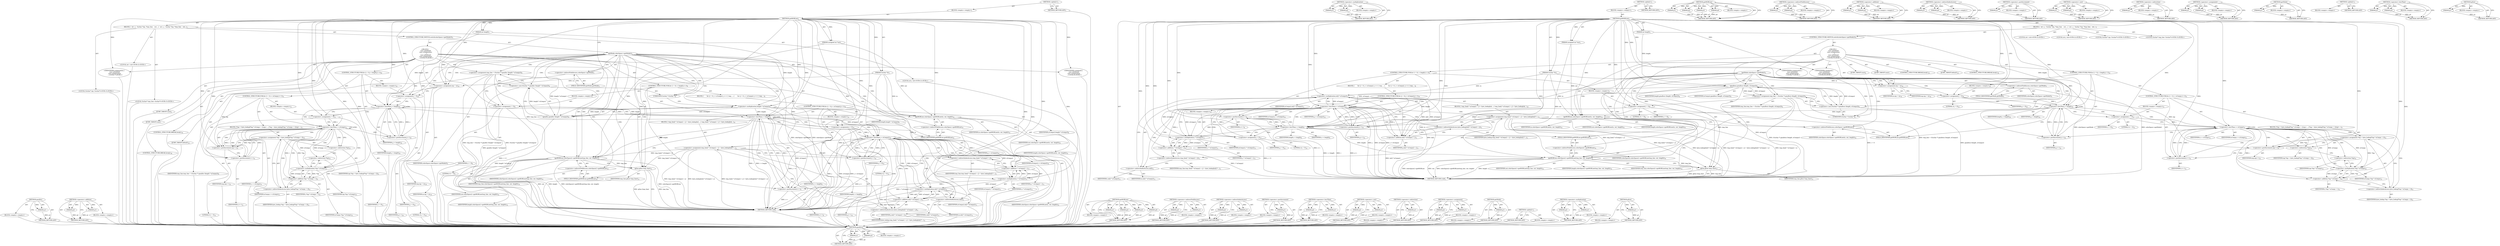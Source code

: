 digraph "gfree" {
vulnerable_170 [label=<(METHOD,gmalloc)>];
vulnerable_171 [label=<(PARAM,p1)>];
vulnerable_172 [label=<(BLOCK,&lt;empty&gt;,&lt;empty&gt;)>];
vulnerable_173 [label=<(METHOD_RETURN,ANY)>];
vulnerable_193 [label=<(METHOD,&lt;operator&gt;.addition)>];
vulnerable_194 [label=<(PARAM,p1)>];
vulnerable_195 [label=<(PARAM,p2)>];
vulnerable_196 [label=<(BLOCK,&lt;empty&gt;,&lt;empty&gt;)>];
vulnerable_197 [label=<(METHOD_RETURN,ANY)>];
vulnerable_6 [label=<(METHOD,&lt;global&gt;)<SUB>1</SUB>>];
vulnerable_7 [label=<(BLOCK,&lt;empty&gt;,&lt;empty&gt;)<SUB>1</SUB>>];
vulnerable_8 [label=<(METHOD,getRGBLine)<SUB>1</SUB>>];
vulnerable_9 [label=<(PARAM,Guchar *in)<SUB>1</SUB>>];
vulnerable_10 [label=<(PARAM,unsigned int *out)<SUB>1</SUB>>];
vulnerable_11 [label=<(PARAM,int length)<SUB>1</SUB>>];
vulnerable_12 [label=<(BLOCK,{
  int i, j;
  Guchar *inp, *tmp_line;

   swi...,{
  int i, j;
  Guchar *inp, *tmp_line;

   swi...)<SUB>1</SUB>>];
vulnerable_13 [label="<(LOCAL,int i: int)<SUB>2</SUB>>"];
vulnerable_14 [label="<(LOCAL,int j: int)<SUB>2</SUB>>"];
vulnerable_15 [label="<(LOCAL,Guchar* inp: Guchar*)<SUB>3</SUB>>"];
vulnerable_16 [label="<(LOCAL,Guchar* tmp_line: Guchar*)<SUB>3</SUB>>"];
vulnerable_17 [label=<(CONTROL_STRUCTURE,SWITCH,switch(colorSpace-&gt;getMode()))<SUB>5</SUB>>];
vulnerable_18 [label=<(getMode,colorSpace-&gt;getMode())<SUB>5</SUB>>];
vulnerable_19 [label=<(&lt;operator&gt;.indirectFieldAccess,colorSpace-&gt;getMode)<SUB>5</SUB>>];
vulnerable_20 [label=<(IDENTIFIER,colorSpace,colorSpace-&gt;getMode())<SUB>5</SUB>>];
vulnerable_21 [label=<(FIELD_IDENTIFIER,getMode,getMode)<SUB>5</SUB>>];
vulnerable_22 [label="<(BLOCK,{
   case csIndexed:
   case csSeparation:
    ...,{
   case csIndexed:
   case csSeparation:
    ...)<SUB>5</SUB>>"];
vulnerable_23 [label=<(JUMP_TARGET,case)<SUB>6</SUB>>];
vulnerable_24 [label="<(IDENTIFIER,csIndexed,{
   case csIndexed:
   case csSeparation:
    ...)<SUB>6</SUB>>"];
vulnerable_25 [label=<(JUMP_TARGET,case)<SUB>7</SUB>>];
vulnerable_26 [label="<(IDENTIFIER,csSeparation,{
   case csIndexed:
   case csSeparation:
    ...)<SUB>7</SUB>>"];
vulnerable_27 [label=<(&lt;operator&gt;.assignment,tmp_line = (Guchar *) gmalloc (length * nComps2))<SUB>8</SUB>>];
vulnerable_28 [label=<(IDENTIFIER,tmp_line,tmp_line = (Guchar *) gmalloc (length * nComps2))<SUB>8</SUB>>];
vulnerable_29 [label=<(&lt;operator&gt;.cast,(Guchar *) gmalloc (length * nComps2))<SUB>8</SUB>>];
vulnerable_30 [label=<(UNKNOWN,Guchar *,Guchar *)<SUB>8</SUB>>];
vulnerable_31 [label=<(gmalloc,gmalloc (length * nComps2))<SUB>8</SUB>>];
vulnerable_32 [label=<(&lt;operator&gt;.multiplication,length * nComps2)<SUB>8</SUB>>];
vulnerable_33 [label=<(IDENTIFIER,length,length * nComps2)<SUB>8</SUB>>];
vulnerable_34 [label=<(IDENTIFIER,nComps2,length * nComps2)<SUB>8</SUB>>];
vulnerable_35 [label=<(CONTROL_STRUCTURE,FOR,for (i = 0;i &lt; length;i++))<SUB>9</SUB>>];
vulnerable_36 [label=<(BLOCK,&lt;empty&gt;,&lt;empty&gt;)<SUB>9</SUB>>];
vulnerable_37 [label=<(&lt;operator&gt;.assignment,i = 0)<SUB>9</SUB>>];
vulnerable_38 [label=<(IDENTIFIER,i,i = 0)<SUB>9</SUB>>];
vulnerable_39 [label=<(LITERAL,0,i = 0)<SUB>9</SUB>>];
vulnerable_40 [label=<(&lt;operator&gt;.lessThan,i &lt; length)<SUB>9</SUB>>];
vulnerable_41 [label=<(IDENTIFIER,i,i &lt; length)<SUB>9</SUB>>];
vulnerable_42 [label=<(IDENTIFIER,length,i &lt; length)<SUB>9</SUB>>];
vulnerable_43 [label=<(&lt;operator&gt;.postIncrement,i++)<SUB>9</SUB>>];
vulnerable_44 [label=<(IDENTIFIER,i,i++)<SUB>9</SUB>>];
vulnerable_45 [label=<(BLOCK,{
       for (j = 0; j &lt; nComps2; j++) {
 	tmp_...,{
       for (j = 0; j &lt; nComps2; j++) {
 	tmp_...)<SUB>9</SUB>>];
vulnerable_46 [label=<(CONTROL_STRUCTURE,FOR,for (j = 0;j &lt; nComps2;j++))<SUB>10</SUB>>];
vulnerable_47 [label=<(BLOCK,&lt;empty&gt;,&lt;empty&gt;)<SUB>10</SUB>>];
vulnerable_48 [label=<(&lt;operator&gt;.assignment,j = 0)<SUB>10</SUB>>];
vulnerable_49 [label=<(IDENTIFIER,j,j = 0)<SUB>10</SUB>>];
vulnerable_50 [label=<(LITERAL,0,j = 0)<SUB>10</SUB>>];
vulnerable_51 [label=<(&lt;operator&gt;.lessThan,j &lt; nComps2)<SUB>10</SUB>>];
vulnerable_52 [label=<(IDENTIFIER,j,j &lt; nComps2)<SUB>10</SUB>>];
vulnerable_53 [label=<(IDENTIFIER,nComps2,j &lt; nComps2)<SUB>10</SUB>>];
vulnerable_54 [label=<(&lt;operator&gt;.postIncrement,j++)<SUB>10</SUB>>];
vulnerable_55 [label=<(IDENTIFIER,j,j++)<SUB>10</SUB>>];
vulnerable_56 [label=<(BLOCK,{
 	tmp_line[i * nComps2 + j] = byte_lookup[in[...,{
 	tmp_line[i * nComps2 + j] = byte_lookup[in[...)<SUB>10</SUB>>];
vulnerable_57 [label=<(&lt;operator&gt;.assignment,tmp_line[i * nComps2 + j] = byte_lookup[in[i] *...)<SUB>11</SUB>>];
vulnerable_58 [label=<(&lt;operator&gt;.indirectIndexAccess,tmp_line[i * nComps2 + j])<SUB>11</SUB>>];
vulnerable_59 [label=<(IDENTIFIER,tmp_line,tmp_line[i * nComps2 + j] = byte_lookup[in[i] *...)<SUB>11</SUB>>];
vulnerable_60 [label=<(&lt;operator&gt;.addition,i * nComps2 + j)<SUB>11</SUB>>];
vulnerable_61 [label=<(&lt;operator&gt;.multiplication,i * nComps2)<SUB>11</SUB>>];
vulnerable_62 [label=<(IDENTIFIER,i,i * nComps2)<SUB>11</SUB>>];
vulnerable_63 [label=<(IDENTIFIER,nComps2,i * nComps2)<SUB>11</SUB>>];
vulnerable_64 [label=<(IDENTIFIER,j,i * nComps2 + j)<SUB>11</SUB>>];
vulnerable_65 [label=<(&lt;operator&gt;.indirectIndexAccess,byte_lookup[in[i] * nComps2 + j])<SUB>11</SUB>>];
vulnerable_66 [label=<(IDENTIFIER,byte_lookup,tmp_line[i * nComps2 + j] = byte_lookup[in[i] *...)<SUB>11</SUB>>];
vulnerable_67 [label=<(&lt;operator&gt;.addition,in[i] * nComps2 + j)<SUB>11</SUB>>];
vulnerable_68 [label=<(&lt;operator&gt;.multiplication,in[i] * nComps2)<SUB>11</SUB>>];
vulnerable_69 [label=<(&lt;operator&gt;.indirectIndexAccess,in[i])<SUB>11</SUB>>];
vulnerable_70 [label=<(IDENTIFIER,in,in[i] * nComps2)<SUB>11</SUB>>];
vulnerable_71 [label=<(IDENTIFIER,i,in[i] * nComps2)<SUB>11</SUB>>];
vulnerable_72 [label=<(IDENTIFIER,nComps2,in[i] * nComps2)<SUB>11</SUB>>];
vulnerable_73 [label=<(IDENTIFIER,j,in[i] * nComps2 + j)<SUB>11</SUB>>];
vulnerable_74 [label=<(getRGBLine,colorSpace2-&gt;getRGBLine(tmp_line, out, length))<SUB>14</SUB>>];
vulnerable_75 [label=<(&lt;operator&gt;.indirectFieldAccess,colorSpace2-&gt;getRGBLine)<SUB>14</SUB>>];
vulnerable_76 [label=<(IDENTIFIER,colorSpace2,colorSpace2-&gt;getRGBLine(tmp_line, out, length))<SUB>14</SUB>>];
vulnerable_77 [label=<(FIELD_IDENTIFIER,getRGBLine,getRGBLine)<SUB>14</SUB>>];
vulnerable_78 [label=<(IDENTIFIER,tmp_line,colorSpace2-&gt;getRGBLine(tmp_line, out, length))<SUB>14</SUB>>];
vulnerable_79 [label=<(IDENTIFIER,out,colorSpace2-&gt;getRGBLine(tmp_line, out, length))<SUB>14</SUB>>];
vulnerable_80 [label=<(IDENTIFIER,length,colorSpace2-&gt;getRGBLine(tmp_line, out, length))<SUB>14</SUB>>];
vulnerable_81 [label=<(gfree,gfree (tmp_line))<SUB>15</SUB>>];
vulnerable_82 [label=<(IDENTIFIER,tmp_line,gfree (tmp_line))<SUB>15</SUB>>];
vulnerable_83 [label=<(CONTROL_STRUCTURE,BREAK,break;)<SUB>16</SUB>>];
vulnerable_84 [label=<(JUMP_TARGET,default)<SUB>18</SUB>>];
vulnerable_85 [label=<(&lt;operator&gt;.assignment,inp = in)<SUB>19</SUB>>];
vulnerable_86 [label=<(IDENTIFIER,inp,inp = in)<SUB>19</SUB>>];
vulnerable_87 [label=<(IDENTIFIER,in,inp = in)<SUB>19</SUB>>];
vulnerable_88 [label=<(CONTROL_STRUCTURE,FOR,for (j = 0;j &lt; length;j++))<SUB>20</SUB>>];
vulnerable_89 [label=<(BLOCK,&lt;empty&gt;,&lt;empty&gt;)<SUB>20</SUB>>];
vulnerable_90 [label=<(&lt;operator&gt;.assignment,j = 0)<SUB>20</SUB>>];
vulnerable_91 [label=<(IDENTIFIER,j,j = 0)<SUB>20</SUB>>];
vulnerable_92 [label=<(LITERAL,0,j = 0)<SUB>20</SUB>>];
vulnerable_93 [label=<(&lt;operator&gt;.lessThan,j &lt; length)<SUB>20</SUB>>];
vulnerable_94 [label=<(IDENTIFIER,j,j &lt; length)<SUB>20</SUB>>];
vulnerable_95 [label=<(IDENTIFIER,length,j &lt; length)<SUB>20</SUB>>];
vulnerable_96 [label=<(&lt;operator&gt;.postIncrement,j++)<SUB>20</SUB>>];
vulnerable_97 [label=<(IDENTIFIER,j,j++)<SUB>20</SUB>>];
vulnerable_98 [label=<(CONTROL_STRUCTURE,FOR,for (i = 0;i &lt; nComps;i++))<SUB>21</SUB>>];
vulnerable_99 [label=<(BLOCK,&lt;empty&gt;,&lt;empty&gt;)<SUB>21</SUB>>];
vulnerable_100 [label=<(&lt;operator&gt;.assignment,i = 0)<SUB>21</SUB>>];
vulnerable_101 [label=<(IDENTIFIER,i,i = 0)<SUB>21</SUB>>];
vulnerable_102 [label=<(LITERAL,0,i = 0)<SUB>21</SUB>>];
vulnerable_103 [label=<(&lt;operator&gt;.lessThan,i &lt; nComps)<SUB>21</SUB>>];
vulnerable_104 [label=<(IDENTIFIER,i,i &lt; nComps)<SUB>21</SUB>>];
vulnerable_105 [label=<(IDENTIFIER,nComps,i &lt; nComps)<SUB>21</SUB>>];
vulnerable_106 [label=<(&lt;operator&gt;.postIncrement,i++)<SUB>21</SUB>>];
vulnerable_107 [label=<(IDENTIFIER,i,i++)<SUB>21</SUB>>];
vulnerable_108 [label=<(BLOCK,{
	*inp = byte_lookup[*inp * nComps + i];
	inp+...,{
	*inp = byte_lookup[*inp * nComps + i];
	inp+...)<SUB>21</SUB>>];
vulnerable_109 [label=<(&lt;operator&gt;.assignment,*inp = byte_lookup[*inp * nComps + i])<SUB>22</SUB>>];
vulnerable_110 [label=<(&lt;operator&gt;.indirection,*inp)<SUB>22</SUB>>];
vulnerable_111 [label=<(IDENTIFIER,inp,*inp = byte_lookup[*inp * nComps + i])<SUB>22</SUB>>];
vulnerable_112 [label=<(&lt;operator&gt;.indirectIndexAccess,byte_lookup[*inp * nComps + i])<SUB>22</SUB>>];
vulnerable_113 [label=<(IDENTIFIER,byte_lookup,*inp = byte_lookup[*inp * nComps + i])<SUB>22</SUB>>];
vulnerable_114 [label=<(&lt;operator&gt;.addition,*inp * nComps + i)<SUB>22</SUB>>];
vulnerable_115 [label=<(&lt;operator&gt;.multiplication,*inp * nComps)<SUB>22</SUB>>];
vulnerable_116 [label=<(&lt;operator&gt;.indirection,*inp)<SUB>22</SUB>>];
vulnerable_117 [label=<(IDENTIFIER,inp,*inp * nComps)<SUB>22</SUB>>];
vulnerable_118 [label=<(IDENTIFIER,nComps,*inp * nComps)<SUB>22</SUB>>];
vulnerable_119 [label=<(IDENTIFIER,i,*inp * nComps + i)<SUB>22</SUB>>];
vulnerable_120 [label=<(&lt;operator&gt;.postIncrement,inp++)<SUB>23</SUB>>];
vulnerable_121 [label=<(IDENTIFIER,inp,inp++)<SUB>23</SUB>>];
vulnerable_122 [label=<(getRGBLine,colorSpace-&gt;getRGBLine(in, out, length))<SUB>25</SUB>>];
vulnerable_123 [label=<(&lt;operator&gt;.indirectFieldAccess,colorSpace-&gt;getRGBLine)<SUB>25</SUB>>];
vulnerable_124 [label=<(IDENTIFIER,colorSpace,colorSpace-&gt;getRGBLine(in, out, length))<SUB>25</SUB>>];
vulnerable_125 [label=<(FIELD_IDENTIFIER,getRGBLine,getRGBLine)<SUB>25</SUB>>];
vulnerable_126 [label=<(IDENTIFIER,in,colorSpace-&gt;getRGBLine(in, out, length))<SUB>25</SUB>>];
vulnerable_127 [label=<(IDENTIFIER,out,colorSpace-&gt;getRGBLine(in, out, length))<SUB>25</SUB>>];
vulnerable_128 [label=<(IDENTIFIER,length,colorSpace-&gt;getRGBLine(in, out, length))<SUB>25</SUB>>];
vulnerable_129 [label=<(CONTROL_STRUCTURE,BREAK,break;)<SUB>26</SUB>>];
vulnerable_130 [label=<(METHOD_RETURN,void)<SUB>1</SUB>>];
vulnerable_132 [label=<(METHOD_RETURN,ANY)<SUB>1</SUB>>];
vulnerable_198 [label=<(METHOD,getRGBLine)>];
vulnerable_199 [label=<(PARAM,p1)>];
vulnerable_200 [label=<(PARAM,p2)>];
vulnerable_201 [label=<(PARAM,p3)>];
vulnerable_202 [label=<(PARAM,p4)>];
vulnerable_203 [label=<(BLOCK,&lt;empty&gt;,&lt;empty&gt;)>];
vulnerable_204 [label=<(METHOD_RETURN,ANY)>];
vulnerable_155 [label=<(METHOD,&lt;operator&gt;.indirectFieldAccess)>];
vulnerable_156 [label=<(PARAM,p1)>];
vulnerable_157 [label=<(PARAM,p2)>];
vulnerable_158 [label=<(BLOCK,&lt;empty&gt;,&lt;empty&gt;)>];
vulnerable_159 [label=<(METHOD_RETURN,ANY)>];
vulnerable_188 [label=<(METHOD,&lt;operator&gt;.indirectIndexAccess)>];
vulnerable_189 [label=<(PARAM,p1)>];
vulnerable_190 [label=<(PARAM,p2)>];
vulnerable_191 [label=<(BLOCK,&lt;empty&gt;,&lt;empty&gt;)>];
vulnerable_192 [label=<(METHOD_RETURN,ANY)>];
vulnerable_184 [label=<(METHOD,&lt;operator&gt;.postIncrement)>];
vulnerable_185 [label=<(PARAM,p1)>];
vulnerable_186 [label=<(BLOCK,&lt;empty&gt;,&lt;empty&gt;)>];
vulnerable_187 [label=<(METHOD_RETURN,ANY)>];
vulnerable_179 [label=<(METHOD,&lt;operator&gt;.lessThan)>];
vulnerable_180 [label=<(PARAM,p1)>];
vulnerable_181 [label=<(PARAM,p2)>];
vulnerable_182 [label=<(BLOCK,&lt;empty&gt;,&lt;empty&gt;)>];
vulnerable_183 [label=<(METHOD_RETURN,ANY)>];
vulnerable_165 [label=<(METHOD,&lt;operator&gt;.cast)>];
vulnerable_166 [label=<(PARAM,p1)>];
vulnerable_167 [label=<(PARAM,p2)>];
vulnerable_168 [label=<(BLOCK,&lt;empty&gt;,&lt;empty&gt;)>];
vulnerable_169 [label=<(METHOD_RETURN,ANY)>];
vulnerable_209 [label=<(METHOD,&lt;operator&gt;.indirection)>];
vulnerable_210 [label=<(PARAM,p1)>];
vulnerable_211 [label=<(BLOCK,&lt;empty&gt;,&lt;empty&gt;)>];
vulnerable_212 [label=<(METHOD_RETURN,ANY)>];
vulnerable_160 [label=<(METHOD,&lt;operator&gt;.assignment)>];
vulnerable_161 [label=<(PARAM,p1)>];
vulnerable_162 [label=<(PARAM,p2)>];
vulnerable_163 [label=<(BLOCK,&lt;empty&gt;,&lt;empty&gt;)>];
vulnerable_164 [label=<(METHOD_RETURN,ANY)>];
vulnerable_151 [label=<(METHOD,getMode)>];
vulnerable_152 [label=<(PARAM,p1)>];
vulnerable_153 [label=<(BLOCK,&lt;empty&gt;,&lt;empty&gt;)>];
vulnerable_154 [label=<(METHOD_RETURN,ANY)>];
vulnerable_145 [label=<(METHOD,&lt;global&gt;)<SUB>1</SUB>>];
vulnerable_146 [label=<(BLOCK,&lt;empty&gt;,&lt;empty&gt;)>];
vulnerable_147 [label=<(METHOD_RETURN,ANY)>];
vulnerable_174 [label=<(METHOD,&lt;operator&gt;.multiplication)>];
vulnerable_175 [label=<(PARAM,p1)>];
vulnerable_176 [label=<(PARAM,p2)>];
vulnerable_177 [label=<(BLOCK,&lt;empty&gt;,&lt;empty&gt;)>];
vulnerable_178 [label=<(METHOD_RETURN,ANY)>];
vulnerable_205 [label=<(METHOD,gfree)>];
vulnerable_206 [label=<(PARAM,p1)>];
vulnerable_207 [label=<(BLOCK,&lt;empty&gt;,&lt;empty&gt;)>];
vulnerable_208 [label=<(METHOD_RETURN,ANY)>];
fixed_169 [label=<(METHOD,gmallocn)>];
fixed_170 [label=<(PARAM,p1)>];
fixed_171 [label=<(PARAM,p2)>];
fixed_172 [label=<(BLOCK,&lt;empty&gt;,&lt;empty&gt;)>];
fixed_173 [label=<(METHOD_RETURN,ANY)>];
fixed_193 [label=<(METHOD,&lt;operator&gt;.multiplication)>];
fixed_194 [label=<(PARAM,p1)>];
fixed_195 [label=<(PARAM,p2)>];
fixed_196 [label=<(BLOCK,&lt;empty&gt;,&lt;empty&gt;)>];
fixed_197 [label=<(METHOD_RETURN,ANY)>];
fixed_6 [label=<(METHOD,&lt;global&gt;)<SUB>1</SUB>>];
fixed_7 [label=<(BLOCK,&lt;empty&gt;,&lt;empty&gt;)<SUB>1</SUB>>];
fixed_8 [label=<(METHOD,getRGBLine)<SUB>1</SUB>>];
fixed_9 [label=<(PARAM,Guchar *in)<SUB>1</SUB>>];
fixed_10 [label=<(PARAM,unsigned int *out)<SUB>1</SUB>>];
fixed_11 [label=<(PARAM,int length)<SUB>1</SUB>>];
fixed_12 [label=<(BLOCK,{
  int i, j;
  Guchar *inp, *tmp_line;

   swi...,{
  int i, j;
  Guchar *inp, *tmp_line;

   swi...)<SUB>1</SUB>>];
fixed_13 [label="<(LOCAL,int i: int)<SUB>2</SUB>>"];
fixed_14 [label="<(LOCAL,int j: int)<SUB>2</SUB>>"];
fixed_15 [label="<(LOCAL,Guchar* inp: Guchar*)<SUB>3</SUB>>"];
fixed_16 [label="<(LOCAL,Guchar* tmp_line: Guchar*)<SUB>3</SUB>>"];
fixed_17 [label=<(CONTROL_STRUCTURE,SWITCH,switch(colorSpace-&gt;getMode()))<SUB>5</SUB>>];
fixed_18 [label=<(getMode,colorSpace-&gt;getMode())<SUB>5</SUB>>];
fixed_19 [label=<(&lt;operator&gt;.indirectFieldAccess,colorSpace-&gt;getMode)<SUB>5</SUB>>];
fixed_20 [label=<(IDENTIFIER,colorSpace,colorSpace-&gt;getMode())<SUB>5</SUB>>];
fixed_21 [label=<(FIELD_IDENTIFIER,getMode,getMode)<SUB>5</SUB>>];
fixed_22 [label="<(BLOCK,{
   case csIndexed:
   case csSeparation:
    ...,{
   case csIndexed:
   case csSeparation:
    ...)<SUB>5</SUB>>"];
fixed_23 [label=<(JUMP_TARGET,case)<SUB>6</SUB>>];
fixed_24 [label="<(IDENTIFIER,csIndexed,{
   case csIndexed:
   case csSeparation:
    ...)<SUB>6</SUB>>"];
fixed_25 [label=<(JUMP_TARGET,case)<SUB>7</SUB>>];
fixed_26 [label="<(IDENTIFIER,csSeparation,{
   case csIndexed:
   case csSeparation:
    ...)<SUB>7</SUB>>"];
fixed_27 [label=<(&lt;operator&gt;.assignment,tmp_line = (Guchar *) gmallocn (length, nComps2))<SUB>8</SUB>>];
fixed_28 [label=<(IDENTIFIER,tmp_line,tmp_line = (Guchar *) gmallocn (length, nComps2))<SUB>8</SUB>>];
fixed_29 [label=<(&lt;operator&gt;.cast,(Guchar *) gmallocn (length, nComps2))<SUB>8</SUB>>];
fixed_30 [label=<(UNKNOWN,Guchar *,Guchar *)<SUB>8</SUB>>];
fixed_31 [label=<(gmallocn,gmallocn (length, nComps2))<SUB>8</SUB>>];
fixed_32 [label=<(IDENTIFIER,length,gmallocn (length, nComps2))<SUB>8</SUB>>];
fixed_33 [label=<(IDENTIFIER,nComps2,gmallocn (length, nComps2))<SUB>8</SUB>>];
fixed_34 [label=<(CONTROL_STRUCTURE,FOR,for (i = 0;i &lt; length;i++))<SUB>9</SUB>>];
fixed_35 [label=<(BLOCK,&lt;empty&gt;,&lt;empty&gt;)<SUB>9</SUB>>];
fixed_36 [label=<(&lt;operator&gt;.assignment,i = 0)<SUB>9</SUB>>];
fixed_37 [label=<(IDENTIFIER,i,i = 0)<SUB>9</SUB>>];
fixed_38 [label=<(LITERAL,0,i = 0)<SUB>9</SUB>>];
fixed_39 [label=<(&lt;operator&gt;.lessThan,i &lt; length)<SUB>9</SUB>>];
fixed_40 [label=<(IDENTIFIER,i,i &lt; length)<SUB>9</SUB>>];
fixed_41 [label=<(IDENTIFIER,length,i &lt; length)<SUB>9</SUB>>];
fixed_42 [label=<(&lt;operator&gt;.postIncrement,i++)<SUB>9</SUB>>];
fixed_43 [label=<(IDENTIFIER,i,i++)<SUB>9</SUB>>];
fixed_44 [label=<(BLOCK,{
       for (j = 0; j &lt; nComps2; j++) {
 	tmp_...,{
       for (j = 0; j &lt; nComps2; j++) {
 	tmp_...)<SUB>9</SUB>>];
fixed_45 [label=<(CONTROL_STRUCTURE,FOR,for (j = 0;j &lt; nComps2;j++))<SUB>10</SUB>>];
fixed_46 [label=<(BLOCK,&lt;empty&gt;,&lt;empty&gt;)<SUB>10</SUB>>];
fixed_47 [label=<(&lt;operator&gt;.assignment,j = 0)<SUB>10</SUB>>];
fixed_48 [label=<(IDENTIFIER,j,j = 0)<SUB>10</SUB>>];
fixed_49 [label=<(LITERAL,0,j = 0)<SUB>10</SUB>>];
fixed_50 [label=<(&lt;operator&gt;.lessThan,j &lt; nComps2)<SUB>10</SUB>>];
fixed_51 [label=<(IDENTIFIER,j,j &lt; nComps2)<SUB>10</SUB>>];
fixed_52 [label=<(IDENTIFIER,nComps2,j &lt; nComps2)<SUB>10</SUB>>];
fixed_53 [label=<(&lt;operator&gt;.postIncrement,j++)<SUB>10</SUB>>];
fixed_54 [label=<(IDENTIFIER,j,j++)<SUB>10</SUB>>];
fixed_55 [label=<(BLOCK,{
 	tmp_line[i * nComps2 + j] = byte_lookup[in[...,{
 	tmp_line[i * nComps2 + j] = byte_lookup[in[...)<SUB>10</SUB>>];
fixed_56 [label=<(&lt;operator&gt;.assignment,tmp_line[i * nComps2 + j] = byte_lookup[in[i] *...)<SUB>11</SUB>>];
fixed_57 [label=<(&lt;operator&gt;.indirectIndexAccess,tmp_line[i * nComps2 + j])<SUB>11</SUB>>];
fixed_58 [label=<(IDENTIFIER,tmp_line,tmp_line[i * nComps2 + j] = byte_lookup[in[i] *...)<SUB>11</SUB>>];
fixed_59 [label=<(&lt;operator&gt;.addition,i * nComps2 + j)<SUB>11</SUB>>];
fixed_60 [label=<(&lt;operator&gt;.multiplication,i * nComps2)<SUB>11</SUB>>];
fixed_61 [label=<(IDENTIFIER,i,i * nComps2)<SUB>11</SUB>>];
fixed_62 [label=<(IDENTIFIER,nComps2,i * nComps2)<SUB>11</SUB>>];
fixed_63 [label=<(IDENTIFIER,j,i * nComps2 + j)<SUB>11</SUB>>];
fixed_64 [label=<(&lt;operator&gt;.indirectIndexAccess,byte_lookup[in[i] * nComps2 + j])<SUB>11</SUB>>];
fixed_65 [label=<(IDENTIFIER,byte_lookup,tmp_line[i * nComps2 + j] = byte_lookup[in[i] *...)<SUB>11</SUB>>];
fixed_66 [label=<(&lt;operator&gt;.addition,in[i] * nComps2 + j)<SUB>11</SUB>>];
fixed_67 [label=<(&lt;operator&gt;.multiplication,in[i] * nComps2)<SUB>11</SUB>>];
fixed_68 [label=<(&lt;operator&gt;.indirectIndexAccess,in[i])<SUB>11</SUB>>];
fixed_69 [label=<(IDENTIFIER,in,in[i] * nComps2)<SUB>11</SUB>>];
fixed_70 [label=<(IDENTIFIER,i,in[i] * nComps2)<SUB>11</SUB>>];
fixed_71 [label=<(IDENTIFIER,nComps2,in[i] * nComps2)<SUB>11</SUB>>];
fixed_72 [label=<(IDENTIFIER,j,in[i] * nComps2 + j)<SUB>11</SUB>>];
fixed_73 [label=<(getRGBLine,colorSpace2-&gt;getRGBLine(tmp_line, out, length))<SUB>14</SUB>>];
fixed_74 [label=<(&lt;operator&gt;.indirectFieldAccess,colorSpace2-&gt;getRGBLine)<SUB>14</SUB>>];
fixed_75 [label=<(IDENTIFIER,colorSpace2,colorSpace2-&gt;getRGBLine(tmp_line, out, length))<SUB>14</SUB>>];
fixed_76 [label=<(FIELD_IDENTIFIER,getRGBLine,getRGBLine)<SUB>14</SUB>>];
fixed_77 [label=<(IDENTIFIER,tmp_line,colorSpace2-&gt;getRGBLine(tmp_line, out, length))<SUB>14</SUB>>];
fixed_78 [label=<(IDENTIFIER,out,colorSpace2-&gt;getRGBLine(tmp_line, out, length))<SUB>14</SUB>>];
fixed_79 [label=<(IDENTIFIER,length,colorSpace2-&gt;getRGBLine(tmp_line, out, length))<SUB>14</SUB>>];
fixed_80 [label=<(gfree,gfree (tmp_line))<SUB>15</SUB>>];
fixed_81 [label=<(IDENTIFIER,tmp_line,gfree (tmp_line))<SUB>15</SUB>>];
fixed_82 [label=<(CONTROL_STRUCTURE,BREAK,break;)<SUB>16</SUB>>];
fixed_83 [label=<(JUMP_TARGET,default)<SUB>18</SUB>>];
fixed_84 [label=<(&lt;operator&gt;.assignment,inp = in)<SUB>19</SUB>>];
fixed_85 [label=<(IDENTIFIER,inp,inp = in)<SUB>19</SUB>>];
fixed_86 [label=<(IDENTIFIER,in,inp = in)<SUB>19</SUB>>];
fixed_87 [label=<(CONTROL_STRUCTURE,FOR,for (j = 0;j &lt; length;j++))<SUB>20</SUB>>];
fixed_88 [label=<(BLOCK,&lt;empty&gt;,&lt;empty&gt;)<SUB>20</SUB>>];
fixed_89 [label=<(&lt;operator&gt;.assignment,j = 0)<SUB>20</SUB>>];
fixed_90 [label=<(IDENTIFIER,j,j = 0)<SUB>20</SUB>>];
fixed_91 [label=<(LITERAL,0,j = 0)<SUB>20</SUB>>];
fixed_92 [label=<(&lt;operator&gt;.lessThan,j &lt; length)<SUB>20</SUB>>];
fixed_93 [label=<(IDENTIFIER,j,j &lt; length)<SUB>20</SUB>>];
fixed_94 [label=<(IDENTIFIER,length,j &lt; length)<SUB>20</SUB>>];
fixed_95 [label=<(&lt;operator&gt;.postIncrement,j++)<SUB>20</SUB>>];
fixed_96 [label=<(IDENTIFIER,j,j++)<SUB>20</SUB>>];
fixed_97 [label=<(CONTROL_STRUCTURE,FOR,for (i = 0;i &lt; nComps;i++))<SUB>21</SUB>>];
fixed_98 [label=<(BLOCK,&lt;empty&gt;,&lt;empty&gt;)<SUB>21</SUB>>];
fixed_99 [label=<(&lt;operator&gt;.assignment,i = 0)<SUB>21</SUB>>];
fixed_100 [label=<(IDENTIFIER,i,i = 0)<SUB>21</SUB>>];
fixed_101 [label=<(LITERAL,0,i = 0)<SUB>21</SUB>>];
fixed_102 [label=<(&lt;operator&gt;.lessThan,i &lt; nComps)<SUB>21</SUB>>];
fixed_103 [label=<(IDENTIFIER,i,i &lt; nComps)<SUB>21</SUB>>];
fixed_104 [label=<(IDENTIFIER,nComps,i &lt; nComps)<SUB>21</SUB>>];
fixed_105 [label=<(&lt;operator&gt;.postIncrement,i++)<SUB>21</SUB>>];
fixed_106 [label=<(IDENTIFIER,i,i++)<SUB>21</SUB>>];
fixed_107 [label=<(BLOCK,{
	*inp = byte_lookup[*inp * nComps + i];
	inp+...,{
	*inp = byte_lookup[*inp * nComps + i];
	inp+...)<SUB>21</SUB>>];
fixed_108 [label=<(&lt;operator&gt;.assignment,*inp = byte_lookup[*inp * nComps + i])<SUB>22</SUB>>];
fixed_109 [label=<(&lt;operator&gt;.indirection,*inp)<SUB>22</SUB>>];
fixed_110 [label=<(IDENTIFIER,inp,*inp = byte_lookup[*inp * nComps + i])<SUB>22</SUB>>];
fixed_111 [label=<(&lt;operator&gt;.indirectIndexAccess,byte_lookup[*inp * nComps + i])<SUB>22</SUB>>];
fixed_112 [label=<(IDENTIFIER,byte_lookup,*inp = byte_lookup[*inp * nComps + i])<SUB>22</SUB>>];
fixed_113 [label=<(&lt;operator&gt;.addition,*inp * nComps + i)<SUB>22</SUB>>];
fixed_114 [label=<(&lt;operator&gt;.multiplication,*inp * nComps)<SUB>22</SUB>>];
fixed_115 [label=<(&lt;operator&gt;.indirection,*inp)<SUB>22</SUB>>];
fixed_116 [label=<(IDENTIFIER,inp,*inp * nComps)<SUB>22</SUB>>];
fixed_117 [label=<(IDENTIFIER,nComps,*inp * nComps)<SUB>22</SUB>>];
fixed_118 [label=<(IDENTIFIER,i,*inp * nComps + i)<SUB>22</SUB>>];
fixed_119 [label=<(&lt;operator&gt;.postIncrement,inp++)<SUB>23</SUB>>];
fixed_120 [label=<(IDENTIFIER,inp,inp++)<SUB>23</SUB>>];
fixed_121 [label=<(getRGBLine,colorSpace-&gt;getRGBLine(in, out, length))<SUB>25</SUB>>];
fixed_122 [label=<(&lt;operator&gt;.indirectFieldAccess,colorSpace-&gt;getRGBLine)<SUB>25</SUB>>];
fixed_123 [label=<(IDENTIFIER,colorSpace,colorSpace-&gt;getRGBLine(in, out, length))<SUB>25</SUB>>];
fixed_124 [label=<(FIELD_IDENTIFIER,getRGBLine,getRGBLine)<SUB>25</SUB>>];
fixed_125 [label=<(IDENTIFIER,in,colorSpace-&gt;getRGBLine(in, out, length))<SUB>25</SUB>>];
fixed_126 [label=<(IDENTIFIER,out,colorSpace-&gt;getRGBLine(in, out, length))<SUB>25</SUB>>];
fixed_127 [label=<(IDENTIFIER,length,colorSpace-&gt;getRGBLine(in, out, length))<SUB>25</SUB>>];
fixed_128 [label=<(CONTROL_STRUCTURE,BREAK,break;)<SUB>26</SUB>>];
fixed_129 [label=<(METHOD_RETURN,void)<SUB>1</SUB>>];
fixed_131 [label=<(METHOD_RETURN,ANY)<SUB>1</SUB>>];
fixed_198 [label=<(METHOD,getRGBLine)>];
fixed_199 [label=<(PARAM,p1)>];
fixed_200 [label=<(PARAM,p2)>];
fixed_201 [label=<(PARAM,p3)>];
fixed_202 [label=<(PARAM,p4)>];
fixed_203 [label=<(BLOCK,&lt;empty&gt;,&lt;empty&gt;)>];
fixed_204 [label=<(METHOD_RETURN,ANY)>];
fixed_154 [label=<(METHOD,&lt;operator&gt;.indirectFieldAccess)>];
fixed_155 [label=<(PARAM,p1)>];
fixed_156 [label=<(PARAM,p2)>];
fixed_157 [label=<(BLOCK,&lt;empty&gt;,&lt;empty&gt;)>];
fixed_158 [label=<(METHOD_RETURN,ANY)>];
fixed_188 [label=<(METHOD,&lt;operator&gt;.addition)>];
fixed_189 [label=<(PARAM,p1)>];
fixed_190 [label=<(PARAM,p2)>];
fixed_191 [label=<(BLOCK,&lt;empty&gt;,&lt;empty&gt;)>];
fixed_192 [label=<(METHOD_RETURN,ANY)>];
fixed_183 [label=<(METHOD,&lt;operator&gt;.indirectIndexAccess)>];
fixed_184 [label=<(PARAM,p1)>];
fixed_185 [label=<(PARAM,p2)>];
fixed_186 [label=<(BLOCK,&lt;empty&gt;,&lt;empty&gt;)>];
fixed_187 [label=<(METHOD_RETURN,ANY)>];
fixed_179 [label=<(METHOD,&lt;operator&gt;.postIncrement)>];
fixed_180 [label=<(PARAM,p1)>];
fixed_181 [label=<(BLOCK,&lt;empty&gt;,&lt;empty&gt;)>];
fixed_182 [label=<(METHOD_RETURN,ANY)>];
fixed_164 [label=<(METHOD,&lt;operator&gt;.cast)>];
fixed_165 [label=<(PARAM,p1)>];
fixed_166 [label=<(PARAM,p2)>];
fixed_167 [label=<(BLOCK,&lt;empty&gt;,&lt;empty&gt;)>];
fixed_168 [label=<(METHOD_RETURN,ANY)>];
fixed_209 [label=<(METHOD,&lt;operator&gt;.indirection)>];
fixed_210 [label=<(PARAM,p1)>];
fixed_211 [label=<(BLOCK,&lt;empty&gt;,&lt;empty&gt;)>];
fixed_212 [label=<(METHOD_RETURN,ANY)>];
fixed_159 [label=<(METHOD,&lt;operator&gt;.assignment)>];
fixed_160 [label=<(PARAM,p1)>];
fixed_161 [label=<(PARAM,p2)>];
fixed_162 [label=<(BLOCK,&lt;empty&gt;,&lt;empty&gt;)>];
fixed_163 [label=<(METHOD_RETURN,ANY)>];
fixed_150 [label=<(METHOD,getMode)>];
fixed_151 [label=<(PARAM,p1)>];
fixed_152 [label=<(BLOCK,&lt;empty&gt;,&lt;empty&gt;)>];
fixed_153 [label=<(METHOD_RETURN,ANY)>];
fixed_144 [label=<(METHOD,&lt;global&gt;)<SUB>1</SUB>>];
fixed_145 [label=<(BLOCK,&lt;empty&gt;,&lt;empty&gt;)>];
fixed_146 [label=<(METHOD_RETURN,ANY)>];
fixed_174 [label=<(METHOD,&lt;operator&gt;.lessThan)>];
fixed_175 [label=<(PARAM,p1)>];
fixed_176 [label=<(PARAM,p2)>];
fixed_177 [label=<(BLOCK,&lt;empty&gt;,&lt;empty&gt;)>];
fixed_178 [label=<(METHOD_RETURN,ANY)>];
fixed_205 [label=<(METHOD,gfree)>];
fixed_206 [label=<(PARAM,p1)>];
fixed_207 [label=<(BLOCK,&lt;empty&gt;,&lt;empty&gt;)>];
fixed_208 [label=<(METHOD_RETURN,ANY)>];
vulnerable_170 -> vulnerable_171  [key=0, label="AST: "];
vulnerable_170 -> vulnerable_171  [key=1, label="DDG: "];
vulnerable_170 -> vulnerable_172  [key=0, label="AST: "];
vulnerable_170 -> vulnerable_173  [key=0, label="AST: "];
vulnerable_170 -> vulnerable_173  [key=1, label="CFG: "];
vulnerable_171 -> vulnerable_173  [key=0, label="DDG: p1"];
vulnerable_172 -> fixed_169  [key=0];
vulnerable_173 -> fixed_169  [key=0];
vulnerable_193 -> vulnerable_194  [key=0, label="AST: "];
vulnerable_193 -> vulnerable_194  [key=1, label="DDG: "];
vulnerable_193 -> vulnerable_196  [key=0, label="AST: "];
vulnerable_193 -> vulnerable_195  [key=0, label="AST: "];
vulnerable_193 -> vulnerable_195  [key=1, label="DDG: "];
vulnerable_193 -> vulnerable_197  [key=0, label="AST: "];
vulnerable_193 -> vulnerable_197  [key=1, label="CFG: "];
vulnerable_194 -> vulnerable_197  [key=0, label="DDG: p1"];
vulnerable_195 -> vulnerable_197  [key=0, label="DDG: p2"];
vulnerable_196 -> fixed_169  [key=0];
vulnerable_197 -> fixed_169  [key=0];
vulnerable_6 -> vulnerable_7  [key=0, label="AST: "];
vulnerable_6 -> vulnerable_132  [key=0, label="AST: "];
vulnerable_6 -> vulnerable_132  [key=1, label="CFG: "];
vulnerable_7 -> vulnerable_8  [key=0, label="AST: "];
vulnerable_8 -> vulnerable_9  [key=0, label="AST: "];
vulnerable_8 -> vulnerable_9  [key=1, label="DDG: "];
vulnerable_8 -> vulnerable_10  [key=0, label="AST: "];
vulnerable_8 -> vulnerable_10  [key=1, label="DDG: "];
vulnerable_8 -> vulnerable_11  [key=0, label="AST: "];
vulnerable_8 -> vulnerable_11  [key=1, label="DDG: "];
vulnerable_8 -> vulnerable_12  [key=0, label="AST: "];
vulnerable_8 -> vulnerable_130  [key=0, label="AST: "];
vulnerable_8 -> vulnerable_21  [key=0, label="CFG: "];
vulnerable_8 -> vulnerable_24  [key=0, label="DDG: "];
vulnerable_8 -> vulnerable_26  [key=0, label="DDG: "];
vulnerable_8 -> vulnerable_85  [key=0, label="DDG: "];
vulnerable_8 -> vulnerable_74  [key=0, label="DDG: "];
vulnerable_8 -> vulnerable_81  [key=0, label="DDG: "];
vulnerable_8 -> vulnerable_122  [key=0, label="DDG: "];
vulnerable_8 -> vulnerable_37  [key=0, label="DDG: "];
vulnerable_8 -> vulnerable_40  [key=0, label="DDG: "];
vulnerable_8 -> vulnerable_43  [key=0, label="DDG: "];
vulnerable_8 -> vulnerable_90  [key=0, label="DDG: "];
vulnerable_8 -> vulnerable_93  [key=0, label="DDG: "];
vulnerable_8 -> vulnerable_96  [key=0, label="DDG: "];
vulnerable_8 -> vulnerable_100  [key=0, label="DDG: "];
vulnerable_8 -> vulnerable_103  [key=0, label="DDG: "];
vulnerable_8 -> vulnerable_106  [key=0, label="DDG: "];
vulnerable_8 -> vulnerable_32  [key=0, label="DDG: "];
vulnerable_8 -> vulnerable_48  [key=0, label="DDG: "];
vulnerable_8 -> vulnerable_51  [key=0, label="DDG: "];
vulnerable_8 -> vulnerable_54  [key=0, label="DDG: "];
vulnerable_8 -> vulnerable_120  [key=0, label="DDG: "];
vulnerable_8 -> vulnerable_114  [key=0, label="DDG: "];
vulnerable_8 -> vulnerable_60  [key=0, label="DDG: "];
vulnerable_8 -> vulnerable_67  [key=0, label="DDG: "];
vulnerable_8 -> vulnerable_115  [key=0, label="DDG: "];
vulnerable_8 -> vulnerable_61  [key=0, label="DDG: "];
vulnerable_8 -> vulnerable_68  [key=0, label="DDG: "];
vulnerable_9 -> vulnerable_130  [key=0, label="DDG: in"];
vulnerable_9 -> vulnerable_85  [key=0, label="DDG: in"];
vulnerable_9 -> vulnerable_122  [key=0, label="DDG: in"];
vulnerable_9 -> vulnerable_68  [key=0, label="DDG: in"];
vulnerable_10 -> vulnerable_74  [key=0, label="DDG: out"];
vulnerable_10 -> vulnerable_122  [key=0, label="DDG: out"];
vulnerable_11 -> vulnerable_93  [key=0, label="DDG: length"];
vulnerable_11 -> vulnerable_32  [key=0, label="DDG: length"];
vulnerable_12 -> vulnerable_13  [key=0, label="AST: "];
vulnerable_12 -> vulnerable_14  [key=0, label="AST: "];
vulnerable_12 -> vulnerable_15  [key=0, label="AST: "];
vulnerable_12 -> vulnerable_16  [key=0, label="AST: "];
vulnerable_12 -> vulnerable_17  [key=0, label="AST: "];
vulnerable_13 -> fixed_169  [key=0];
vulnerable_14 -> fixed_169  [key=0];
vulnerable_15 -> fixed_169  [key=0];
vulnerable_16 -> fixed_169  [key=0];
vulnerable_17 -> vulnerable_18  [key=0, label="AST: "];
vulnerable_17 -> vulnerable_22  [key=0, label="AST: "];
vulnerable_18 -> vulnerable_19  [key=0, label="AST: "];
vulnerable_18 -> vulnerable_30  [key=0, label="CFG: "];
vulnerable_18 -> vulnerable_30  [key=1, label="CDG: "];
vulnerable_18 -> vulnerable_85  [key=0, label="CFG: "];
vulnerable_18 -> vulnerable_85  [key=1, label="CDG: "];
vulnerable_18 -> vulnerable_130  [key=0, label="DDG: colorSpace-&gt;getMode"];
vulnerable_18 -> vulnerable_130  [key=1, label="DDG: colorSpace-&gt;getMode()"];
vulnerable_18 -> vulnerable_77  [key=0, label="CDG: "];
vulnerable_18 -> vulnerable_75  [key=0, label="CDG: "];
vulnerable_18 -> vulnerable_37  [key=0, label="CDG: "];
vulnerable_18 -> vulnerable_81  [key=0, label="CDG: "];
vulnerable_18 -> vulnerable_74  [key=0, label="CDG: "];
vulnerable_18 -> vulnerable_27  [key=0, label="CDG: "];
vulnerable_18 -> vulnerable_40  [key=0, label="CDG: "];
vulnerable_18 -> vulnerable_93  [key=0, label="CDG: "];
vulnerable_18 -> vulnerable_90  [key=0, label="CDG: "];
vulnerable_18 -> vulnerable_32  [key=0, label="CDG: "];
vulnerable_18 -> vulnerable_122  [key=0, label="CDG: "];
vulnerable_18 -> vulnerable_123  [key=0, label="CDG: "];
vulnerable_18 -> vulnerable_29  [key=0, label="CDG: "];
vulnerable_18 -> vulnerable_125  [key=0, label="CDG: "];
vulnerable_18 -> vulnerable_31  [key=0, label="CDG: "];
vulnerable_19 -> vulnerable_20  [key=0, label="AST: "];
vulnerable_19 -> vulnerable_21  [key=0, label="AST: "];
vulnerable_19 -> vulnerable_18  [key=0, label="CFG: "];
vulnerable_20 -> fixed_169  [key=0];
vulnerable_21 -> vulnerable_19  [key=0, label="CFG: "];
vulnerable_22 -> vulnerable_23  [key=0, label="AST: "];
vulnerable_22 -> vulnerable_24  [key=0, label="AST: "];
vulnerable_22 -> vulnerable_25  [key=0, label="AST: "];
vulnerable_22 -> vulnerable_26  [key=0, label="AST: "];
vulnerable_22 -> vulnerable_27  [key=0, label="AST: "];
vulnerable_22 -> vulnerable_35  [key=0, label="AST: "];
vulnerable_22 -> vulnerable_74  [key=0, label="AST: "];
vulnerable_22 -> vulnerable_81  [key=0, label="AST: "];
vulnerable_22 -> vulnerable_83  [key=0, label="AST: "];
vulnerable_22 -> vulnerable_84  [key=0, label="AST: "];
vulnerable_22 -> vulnerable_85  [key=0, label="AST: "];
vulnerable_22 -> vulnerable_88  [key=0, label="AST: "];
vulnerable_22 -> vulnerable_122  [key=0, label="AST: "];
vulnerable_22 -> vulnerable_129  [key=0, label="AST: "];
vulnerable_23 -> fixed_169  [key=0];
vulnerable_24 -> fixed_169  [key=0];
vulnerable_25 -> fixed_169  [key=0];
vulnerable_26 -> fixed_169  [key=0];
vulnerable_27 -> vulnerable_28  [key=0, label="AST: "];
vulnerable_27 -> vulnerable_29  [key=0, label="AST: "];
vulnerable_27 -> vulnerable_37  [key=0, label="CFG: "];
vulnerable_27 -> vulnerable_130  [key=0, label="DDG: (Guchar *) gmalloc (length * nComps2)"];
vulnerable_27 -> vulnerable_130  [key=1, label="DDG: tmp_line = (Guchar *) gmalloc (length * nComps2)"];
vulnerable_27 -> vulnerable_74  [key=0, label="DDG: tmp_line"];
vulnerable_28 -> fixed_169  [key=0];
vulnerable_29 -> vulnerable_30  [key=0, label="AST: "];
vulnerable_29 -> vulnerable_31  [key=0, label="AST: "];
vulnerable_29 -> vulnerable_27  [key=0, label="CFG: "];
vulnerable_29 -> vulnerable_130  [key=0, label="DDG: gmalloc (length * nComps2)"];
vulnerable_30 -> vulnerable_32  [key=0, label="CFG: "];
vulnerable_31 -> vulnerable_32  [key=0, label="AST: "];
vulnerable_31 -> vulnerable_29  [key=0, label="CFG: "];
vulnerable_31 -> vulnerable_29  [key=1, label="DDG: length * nComps2"];
vulnerable_31 -> vulnerable_130  [key=0, label="DDG: length * nComps2"];
vulnerable_31 -> vulnerable_27  [key=0, label="DDG: length * nComps2"];
vulnerable_32 -> vulnerable_33  [key=0, label="AST: "];
vulnerable_32 -> vulnerable_34  [key=0, label="AST: "];
vulnerable_32 -> vulnerable_31  [key=0, label="CFG: "];
vulnerable_32 -> vulnerable_31  [key=1, label="DDG: length"];
vulnerable_32 -> vulnerable_31  [key=2, label="DDG: nComps2"];
vulnerable_32 -> vulnerable_130  [key=0, label="DDG: nComps2"];
vulnerable_32 -> vulnerable_40  [key=0, label="DDG: length"];
vulnerable_32 -> vulnerable_51  [key=0, label="DDG: nComps2"];
vulnerable_33 -> fixed_169  [key=0];
vulnerable_34 -> fixed_169  [key=0];
vulnerable_35 -> vulnerable_36  [key=0, label="AST: "];
vulnerable_35 -> vulnerable_40  [key=0, label="AST: "];
vulnerable_35 -> vulnerable_43  [key=0, label="AST: "];
vulnerable_35 -> vulnerable_45  [key=0, label="AST: "];
vulnerable_36 -> vulnerable_37  [key=0, label="AST: "];
vulnerable_37 -> vulnerable_38  [key=0, label="AST: "];
vulnerable_37 -> vulnerable_39  [key=0, label="AST: "];
vulnerable_37 -> vulnerable_40  [key=0, label="CFG: "];
vulnerable_37 -> vulnerable_40  [key=1, label="DDG: i"];
vulnerable_37 -> vulnerable_130  [key=0, label="DDG: i = 0"];
vulnerable_38 -> fixed_169  [key=0];
vulnerable_39 -> fixed_169  [key=0];
vulnerable_40 -> vulnerable_41  [key=0, label="AST: "];
vulnerable_40 -> vulnerable_42  [key=0, label="AST: "];
vulnerable_40 -> vulnerable_48  [key=0, label="CFG: "];
vulnerable_40 -> vulnerable_48  [key=1, label="CDG: "];
vulnerable_40 -> vulnerable_77  [key=0, label="CFG: "];
vulnerable_40 -> vulnerable_130  [key=0, label="DDG: i"];
vulnerable_40 -> vulnerable_130  [key=1, label="DDG: i &lt; length"];
vulnerable_40 -> vulnerable_74  [key=0, label="DDG: length"];
vulnerable_40 -> vulnerable_43  [key=0, label="DDG: i"];
vulnerable_40 -> vulnerable_43  [key=1, label="CDG: "];
vulnerable_40 -> vulnerable_61  [key=0, label="DDG: i"];
vulnerable_40 -> vulnerable_51  [key=0, label="CDG: "];
vulnerable_40 -> vulnerable_40  [key=0, label="CDG: "];
vulnerable_41 -> fixed_169  [key=0];
vulnerable_42 -> fixed_169  [key=0];
vulnerable_43 -> vulnerable_44  [key=0, label="AST: "];
vulnerable_43 -> vulnerable_40  [key=0, label="CFG: "];
vulnerable_43 -> vulnerable_40  [key=1, label="DDG: i"];
vulnerable_43 -> vulnerable_130  [key=0, label="DDG: i++"];
vulnerable_44 -> fixed_169  [key=0];
vulnerable_45 -> vulnerable_46  [key=0, label="AST: "];
vulnerable_46 -> vulnerable_47  [key=0, label="AST: "];
vulnerable_46 -> vulnerable_51  [key=0, label="AST: "];
vulnerable_46 -> vulnerable_54  [key=0, label="AST: "];
vulnerable_46 -> vulnerable_56  [key=0, label="AST: "];
vulnerable_47 -> vulnerable_48  [key=0, label="AST: "];
vulnerable_48 -> vulnerable_49  [key=0, label="AST: "];
vulnerable_48 -> vulnerable_50  [key=0, label="AST: "];
vulnerable_48 -> vulnerable_51  [key=0, label="CFG: "];
vulnerable_48 -> vulnerable_51  [key=1, label="DDG: j"];
vulnerable_48 -> vulnerable_130  [key=0, label="DDG: j = 0"];
vulnerable_49 -> fixed_169  [key=0];
vulnerable_50 -> fixed_169  [key=0];
vulnerable_51 -> vulnerable_52  [key=0, label="AST: "];
vulnerable_51 -> vulnerable_53  [key=0, label="AST: "];
vulnerable_51 -> vulnerable_61  [key=0, label="CFG: "];
vulnerable_51 -> vulnerable_61  [key=1, label="DDG: nComps2"];
vulnerable_51 -> vulnerable_61  [key=2, label="CDG: "];
vulnerable_51 -> vulnerable_43  [key=0, label="CFG: "];
vulnerable_51 -> vulnerable_130  [key=0, label="DDG: j"];
vulnerable_51 -> vulnerable_130  [key=1, label="DDG: nComps2"];
vulnerable_51 -> vulnerable_130  [key=2, label="DDG: j &lt; nComps2"];
vulnerable_51 -> vulnerable_54  [key=0, label="DDG: j"];
vulnerable_51 -> vulnerable_54  [key=1, label="CDG: "];
vulnerable_51 -> vulnerable_60  [key=0, label="DDG: j"];
vulnerable_51 -> vulnerable_60  [key=1, label="CDG: "];
vulnerable_51 -> vulnerable_67  [key=0, label="DDG: j"];
vulnerable_51 -> vulnerable_67  [key=1, label="CDG: "];
vulnerable_51 -> vulnerable_68  [key=0, label="CDG: "];
vulnerable_51 -> vulnerable_51  [key=0, label="CDG: "];
vulnerable_51 -> vulnerable_57  [key=0, label="CDG: "];
vulnerable_51 -> vulnerable_69  [key=0, label="CDG: "];
vulnerable_51 -> vulnerable_58  [key=0, label="CDG: "];
vulnerable_51 -> vulnerable_65  [key=0, label="CDG: "];
vulnerable_52 -> fixed_169  [key=0];
vulnerable_53 -> fixed_169  [key=0];
vulnerable_54 -> vulnerable_55  [key=0, label="AST: "];
vulnerable_54 -> vulnerable_51  [key=0, label="CFG: "];
vulnerable_54 -> vulnerable_51  [key=1, label="DDG: j"];
vulnerable_54 -> vulnerable_130  [key=0, label="DDG: j++"];
vulnerable_55 -> fixed_169  [key=0];
vulnerable_56 -> vulnerable_57  [key=0, label="AST: "];
vulnerable_57 -> vulnerable_58  [key=0, label="AST: "];
vulnerable_57 -> vulnerable_65  [key=0, label="AST: "];
vulnerable_57 -> vulnerable_54  [key=0, label="CFG: "];
vulnerable_57 -> vulnerable_130  [key=0, label="DDG: tmp_line[i * nComps2 + j]"];
vulnerable_57 -> vulnerable_130  [key=1, label="DDG: byte_lookup[in[i] * nComps2 + j]"];
vulnerable_57 -> vulnerable_130  [key=2, label="DDG: tmp_line[i * nComps2 + j] = byte_lookup[in[i] * nComps2 + j]"];
vulnerable_57 -> vulnerable_74  [key=0, label="DDG: tmp_line[i * nComps2 + j]"];
vulnerable_57 -> vulnerable_81  [key=0, label="DDG: tmp_line[i * nComps2 + j]"];
vulnerable_58 -> vulnerable_59  [key=0, label="AST: "];
vulnerable_58 -> vulnerable_60  [key=0, label="AST: "];
vulnerable_58 -> vulnerable_69  [key=0, label="CFG: "];
vulnerable_59 -> fixed_169  [key=0];
vulnerable_60 -> vulnerable_61  [key=0, label="AST: "];
vulnerable_60 -> vulnerable_64  [key=0, label="AST: "];
vulnerable_60 -> vulnerable_58  [key=0, label="CFG: "];
vulnerable_60 -> vulnerable_130  [key=0, label="DDG: i * nComps2"];
vulnerable_61 -> vulnerable_62  [key=0, label="AST: "];
vulnerable_61 -> vulnerable_63  [key=0, label="AST: "];
vulnerable_61 -> vulnerable_60  [key=0, label="CFG: "];
vulnerable_61 -> vulnerable_60  [key=1, label="DDG: i"];
vulnerable_61 -> vulnerable_60  [key=2, label="DDG: nComps2"];
vulnerable_61 -> vulnerable_43  [key=0, label="DDG: i"];
vulnerable_61 -> vulnerable_68  [key=0, label="DDG: nComps2"];
vulnerable_62 -> fixed_169  [key=0];
vulnerable_63 -> fixed_169  [key=0];
vulnerable_64 -> fixed_169  [key=0];
vulnerable_65 -> vulnerable_66  [key=0, label="AST: "];
vulnerable_65 -> vulnerable_67  [key=0, label="AST: "];
vulnerable_65 -> vulnerable_57  [key=0, label="CFG: "];
vulnerable_66 -> fixed_169  [key=0];
vulnerable_67 -> vulnerable_68  [key=0, label="AST: "];
vulnerable_67 -> vulnerable_73  [key=0, label="AST: "];
vulnerable_67 -> vulnerable_65  [key=0, label="CFG: "];
vulnerable_67 -> vulnerable_130  [key=0, label="DDG: in[i] * nComps2"];
vulnerable_68 -> vulnerable_69  [key=0, label="AST: "];
vulnerable_68 -> vulnerable_72  [key=0, label="AST: "];
vulnerable_68 -> vulnerable_67  [key=0, label="CFG: "];
vulnerable_68 -> vulnerable_67  [key=1, label="DDG: in[i]"];
vulnerable_68 -> vulnerable_67  [key=2, label="DDG: nComps2"];
vulnerable_68 -> vulnerable_130  [key=0, label="DDG: in[i]"];
vulnerable_68 -> vulnerable_51  [key=0, label="DDG: nComps2"];
vulnerable_69 -> vulnerable_70  [key=0, label="AST: "];
vulnerable_69 -> vulnerable_71  [key=0, label="AST: "];
vulnerable_69 -> vulnerable_68  [key=0, label="CFG: "];
vulnerable_70 -> fixed_169  [key=0];
vulnerable_71 -> fixed_169  [key=0];
vulnerable_72 -> fixed_169  [key=0];
vulnerable_73 -> fixed_169  [key=0];
vulnerable_74 -> vulnerable_75  [key=0, label="AST: "];
vulnerable_74 -> vulnerable_78  [key=0, label="AST: "];
vulnerable_74 -> vulnerable_79  [key=0, label="AST: "];
vulnerable_74 -> vulnerable_80  [key=0, label="AST: "];
vulnerable_74 -> vulnerable_81  [key=0, label="CFG: "];
vulnerable_74 -> vulnerable_81  [key=1, label="DDG: tmp_line"];
vulnerable_74 -> vulnerable_130  [key=0, label="DDG: colorSpace2-&gt;getRGBLine"];
vulnerable_74 -> vulnerable_130  [key=1, label="DDG: out"];
vulnerable_74 -> vulnerable_130  [key=2, label="DDG: length"];
vulnerable_74 -> vulnerable_130  [key=3, label="DDG: colorSpace2-&gt;getRGBLine(tmp_line, out, length)"];
vulnerable_75 -> vulnerable_76  [key=0, label="AST: "];
vulnerable_75 -> vulnerable_77  [key=0, label="AST: "];
vulnerable_75 -> vulnerable_74  [key=0, label="CFG: "];
vulnerable_76 -> fixed_169  [key=0];
vulnerable_77 -> vulnerable_75  [key=0, label="CFG: "];
vulnerable_78 -> fixed_169  [key=0];
vulnerable_79 -> fixed_169  [key=0];
vulnerable_80 -> fixed_169  [key=0];
vulnerable_81 -> vulnerable_82  [key=0, label="AST: "];
vulnerable_81 -> vulnerable_130  [key=0, label="CFG: "];
vulnerable_81 -> vulnerable_130  [key=1, label="DDG: tmp_line"];
vulnerable_81 -> vulnerable_130  [key=2, label="DDG: gfree (tmp_line)"];
vulnerable_82 -> fixed_169  [key=0];
vulnerable_83 -> fixed_169  [key=0];
vulnerable_84 -> fixed_169  [key=0];
vulnerable_85 -> vulnerable_86  [key=0, label="AST: "];
vulnerable_85 -> vulnerable_87  [key=0, label="AST: "];
vulnerable_85 -> vulnerable_90  [key=0, label="CFG: "];
vulnerable_85 -> vulnerable_120  [key=0, label="DDG: inp"];
vulnerable_86 -> fixed_169  [key=0];
vulnerable_87 -> fixed_169  [key=0];
vulnerable_88 -> vulnerable_89  [key=0, label="AST: "];
vulnerable_88 -> vulnerable_93  [key=0, label="AST: "];
vulnerable_88 -> vulnerable_96  [key=0, label="AST: "];
vulnerable_88 -> vulnerable_98  [key=0, label="AST: "];
vulnerable_89 -> vulnerable_90  [key=0, label="AST: "];
vulnerable_90 -> vulnerable_91  [key=0, label="AST: "];
vulnerable_90 -> vulnerable_92  [key=0, label="AST: "];
vulnerable_90 -> vulnerable_93  [key=0, label="CFG: "];
vulnerable_90 -> vulnerable_93  [key=1, label="DDG: j"];
vulnerable_91 -> fixed_169  [key=0];
vulnerable_92 -> fixed_169  [key=0];
vulnerable_93 -> vulnerable_94  [key=0, label="AST: "];
vulnerable_93 -> vulnerable_95  [key=0, label="AST: "];
vulnerable_93 -> vulnerable_100  [key=0, label="CFG: "];
vulnerable_93 -> vulnerable_100  [key=1, label="CDG: "];
vulnerable_93 -> vulnerable_125  [key=0, label="CFG: "];
vulnerable_93 -> vulnerable_122  [key=0, label="DDG: length"];
vulnerable_93 -> vulnerable_96  [key=0, label="DDG: j"];
vulnerable_93 -> vulnerable_96  [key=1, label="CDG: "];
vulnerable_93 -> vulnerable_103  [key=0, label="CDG: "];
vulnerable_93 -> vulnerable_93  [key=0, label="CDG: "];
vulnerable_94 -> fixed_169  [key=0];
vulnerable_95 -> fixed_169  [key=0];
vulnerable_96 -> vulnerable_97  [key=0, label="AST: "];
vulnerable_96 -> vulnerable_93  [key=0, label="CFG: "];
vulnerable_96 -> vulnerable_93  [key=1, label="DDG: j"];
vulnerable_97 -> fixed_169  [key=0];
vulnerable_98 -> vulnerable_99  [key=0, label="AST: "];
vulnerable_98 -> vulnerable_103  [key=0, label="AST: "];
vulnerable_98 -> vulnerable_106  [key=0, label="AST: "];
vulnerable_98 -> vulnerable_108  [key=0, label="AST: "];
vulnerable_99 -> vulnerable_100  [key=0, label="AST: "];
vulnerable_100 -> vulnerable_101  [key=0, label="AST: "];
vulnerable_100 -> vulnerable_102  [key=0, label="AST: "];
vulnerable_100 -> vulnerable_103  [key=0, label="CFG: "];
vulnerable_100 -> vulnerable_103  [key=1, label="DDG: i"];
vulnerable_101 -> fixed_169  [key=0];
vulnerable_102 -> fixed_169  [key=0];
vulnerable_103 -> vulnerable_104  [key=0, label="AST: "];
vulnerable_103 -> vulnerable_105  [key=0, label="AST: "];
vulnerable_103 -> vulnerable_110  [key=0, label="CFG: "];
vulnerable_103 -> vulnerable_110  [key=1, label="CDG: "];
vulnerable_103 -> vulnerable_96  [key=0, label="CFG: "];
vulnerable_103 -> vulnerable_106  [key=0, label="DDG: i"];
vulnerable_103 -> vulnerable_106  [key=1, label="CDG: "];
vulnerable_103 -> vulnerable_114  [key=0, label="DDG: i"];
vulnerable_103 -> vulnerable_114  [key=1, label="CDG: "];
vulnerable_103 -> vulnerable_115  [key=0, label="DDG: nComps"];
vulnerable_103 -> vulnerable_115  [key=1, label="CDG: "];
vulnerable_103 -> vulnerable_120  [key=0, label="CDG: "];
vulnerable_103 -> vulnerable_103  [key=0, label="CDG: "];
vulnerable_103 -> vulnerable_112  [key=0, label="CDG: "];
vulnerable_103 -> vulnerable_116  [key=0, label="CDG: "];
vulnerable_103 -> vulnerable_109  [key=0, label="CDG: "];
vulnerable_104 -> fixed_169  [key=0];
vulnerable_105 -> fixed_169  [key=0];
vulnerable_106 -> vulnerable_107  [key=0, label="AST: "];
vulnerable_106 -> vulnerable_103  [key=0, label="CFG: "];
vulnerable_106 -> vulnerable_103  [key=1, label="DDG: i"];
vulnerable_107 -> fixed_169  [key=0];
vulnerable_108 -> vulnerable_109  [key=0, label="AST: "];
vulnerable_108 -> vulnerable_120  [key=0, label="AST: "];
vulnerable_109 -> vulnerable_110  [key=0, label="AST: "];
vulnerable_109 -> vulnerable_112  [key=0, label="AST: "];
vulnerable_109 -> vulnerable_120  [key=0, label="CFG: "];
vulnerable_109 -> vulnerable_120  [key=1, label="DDG: *inp"];
vulnerable_109 -> vulnerable_115  [key=0, label="DDG: *inp"];
vulnerable_110 -> vulnerable_111  [key=0, label="AST: "];
vulnerable_110 -> vulnerable_116  [key=0, label="CFG: "];
vulnerable_111 -> fixed_169  [key=0];
vulnerable_112 -> vulnerable_113  [key=0, label="AST: "];
vulnerable_112 -> vulnerable_114  [key=0, label="AST: "];
vulnerable_112 -> vulnerable_109  [key=0, label="CFG: "];
vulnerable_113 -> fixed_169  [key=0];
vulnerable_114 -> vulnerable_115  [key=0, label="AST: "];
vulnerable_114 -> vulnerable_119  [key=0, label="AST: "];
vulnerable_114 -> vulnerable_112  [key=0, label="CFG: "];
vulnerable_115 -> vulnerable_116  [key=0, label="AST: "];
vulnerable_115 -> vulnerable_118  [key=0, label="AST: "];
vulnerable_115 -> vulnerable_114  [key=0, label="CFG: "];
vulnerable_115 -> vulnerable_114  [key=1, label="DDG: *inp"];
vulnerable_115 -> vulnerable_114  [key=2, label="DDG: nComps"];
vulnerable_115 -> vulnerable_103  [key=0, label="DDG: nComps"];
vulnerable_116 -> vulnerable_117  [key=0, label="AST: "];
vulnerable_116 -> vulnerable_115  [key=0, label="CFG: "];
vulnerable_117 -> fixed_169  [key=0];
vulnerable_118 -> fixed_169  [key=0];
vulnerable_119 -> fixed_169  [key=0];
vulnerable_120 -> vulnerable_121  [key=0, label="AST: "];
vulnerable_120 -> vulnerable_106  [key=0, label="CFG: "];
vulnerable_121 -> fixed_169  [key=0];
vulnerable_122 -> vulnerable_123  [key=0, label="AST: "];
vulnerable_122 -> vulnerable_126  [key=0, label="AST: "];
vulnerable_122 -> vulnerable_127  [key=0, label="AST: "];
vulnerable_122 -> vulnerable_128  [key=0, label="AST: "];
vulnerable_122 -> vulnerable_130  [key=0, label="CFG: "];
vulnerable_123 -> vulnerable_124  [key=0, label="AST: "];
vulnerable_123 -> vulnerable_125  [key=0, label="AST: "];
vulnerable_123 -> vulnerable_122  [key=0, label="CFG: "];
vulnerable_124 -> fixed_169  [key=0];
vulnerable_125 -> vulnerable_123  [key=0, label="CFG: "];
vulnerable_126 -> fixed_169  [key=0];
vulnerable_127 -> fixed_169  [key=0];
vulnerable_128 -> fixed_169  [key=0];
vulnerable_129 -> fixed_169  [key=0];
vulnerable_130 -> fixed_169  [key=0];
vulnerable_132 -> fixed_169  [key=0];
vulnerable_198 -> vulnerable_199  [key=0, label="AST: "];
vulnerable_198 -> vulnerable_199  [key=1, label="DDG: "];
vulnerable_198 -> vulnerable_203  [key=0, label="AST: "];
vulnerable_198 -> vulnerable_200  [key=0, label="AST: "];
vulnerable_198 -> vulnerable_200  [key=1, label="DDG: "];
vulnerable_198 -> vulnerable_204  [key=0, label="AST: "];
vulnerable_198 -> vulnerable_204  [key=1, label="CFG: "];
vulnerable_198 -> vulnerable_201  [key=0, label="AST: "];
vulnerable_198 -> vulnerable_201  [key=1, label="DDG: "];
vulnerable_198 -> vulnerable_202  [key=0, label="AST: "];
vulnerable_198 -> vulnerable_202  [key=1, label="DDG: "];
vulnerable_199 -> vulnerable_204  [key=0, label="DDG: p1"];
vulnerable_200 -> vulnerable_204  [key=0, label="DDG: p2"];
vulnerable_201 -> vulnerable_204  [key=0, label="DDG: p3"];
vulnerable_202 -> vulnerable_204  [key=0, label="DDG: p4"];
vulnerable_203 -> fixed_169  [key=0];
vulnerable_204 -> fixed_169  [key=0];
vulnerable_155 -> vulnerable_156  [key=0, label="AST: "];
vulnerable_155 -> vulnerable_156  [key=1, label="DDG: "];
vulnerable_155 -> vulnerable_158  [key=0, label="AST: "];
vulnerable_155 -> vulnerable_157  [key=0, label="AST: "];
vulnerable_155 -> vulnerable_157  [key=1, label="DDG: "];
vulnerable_155 -> vulnerable_159  [key=0, label="AST: "];
vulnerable_155 -> vulnerable_159  [key=1, label="CFG: "];
vulnerable_156 -> vulnerable_159  [key=0, label="DDG: p1"];
vulnerable_157 -> vulnerable_159  [key=0, label="DDG: p2"];
vulnerable_158 -> fixed_169  [key=0];
vulnerable_159 -> fixed_169  [key=0];
vulnerable_188 -> vulnerable_189  [key=0, label="AST: "];
vulnerable_188 -> vulnerable_189  [key=1, label="DDG: "];
vulnerable_188 -> vulnerable_191  [key=0, label="AST: "];
vulnerable_188 -> vulnerable_190  [key=0, label="AST: "];
vulnerable_188 -> vulnerable_190  [key=1, label="DDG: "];
vulnerable_188 -> vulnerable_192  [key=0, label="AST: "];
vulnerable_188 -> vulnerable_192  [key=1, label="CFG: "];
vulnerable_189 -> vulnerable_192  [key=0, label="DDG: p1"];
vulnerable_190 -> vulnerable_192  [key=0, label="DDG: p2"];
vulnerable_191 -> fixed_169  [key=0];
vulnerable_192 -> fixed_169  [key=0];
vulnerable_184 -> vulnerable_185  [key=0, label="AST: "];
vulnerable_184 -> vulnerable_185  [key=1, label="DDG: "];
vulnerable_184 -> vulnerable_186  [key=0, label="AST: "];
vulnerable_184 -> vulnerable_187  [key=0, label="AST: "];
vulnerable_184 -> vulnerable_187  [key=1, label="CFG: "];
vulnerable_185 -> vulnerable_187  [key=0, label="DDG: p1"];
vulnerable_186 -> fixed_169  [key=0];
vulnerable_187 -> fixed_169  [key=0];
vulnerable_179 -> vulnerable_180  [key=0, label="AST: "];
vulnerable_179 -> vulnerable_180  [key=1, label="DDG: "];
vulnerable_179 -> vulnerable_182  [key=0, label="AST: "];
vulnerable_179 -> vulnerable_181  [key=0, label="AST: "];
vulnerable_179 -> vulnerable_181  [key=1, label="DDG: "];
vulnerable_179 -> vulnerable_183  [key=0, label="AST: "];
vulnerable_179 -> vulnerable_183  [key=1, label="CFG: "];
vulnerable_180 -> vulnerable_183  [key=0, label="DDG: p1"];
vulnerable_181 -> vulnerable_183  [key=0, label="DDG: p2"];
vulnerable_182 -> fixed_169  [key=0];
vulnerable_183 -> fixed_169  [key=0];
vulnerable_165 -> vulnerable_166  [key=0, label="AST: "];
vulnerable_165 -> vulnerable_166  [key=1, label="DDG: "];
vulnerable_165 -> vulnerable_168  [key=0, label="AST: "];
vulnerable_165 -> vulnerable_167  [key=0, label="AST: "];
vulnerable_165 -> vulnerable_167  [key=1, label="DDG: "];
vulnerable_165 -> vulnerable_169  [key=0, label="AST: "];
vulnerable_165 -> vulnerable_169  [key=1, label="CFG: "];
vulnerable_166 -> vulnerable_169  [key=0, label="DDG: p1"];
vulnerable_167 -> vulnerable_169  [key=0, label="DDG: p2"];
vulnerable_168 -> fixed_169  [key=0];
vulnerable_169 -> fixed_169  [key=0];
vulnerable_209 -> vulnerable_210  [key=0, label="AST: "];
vulnerable_209 -> vulnerable_210  [key=1, label="DDG: "];
vulnerable_209 -> vulnerable_211  [key=0, label="AST: "];
vulnerable_209 -> vulnerable_212  [key=0, label="AST: "];
vulnerable_209 -> vulnerable_212  [key=1, label="CFG: "];
vulnerable_210 -> vulnerable_212  [key=0, label="DDG: p1"];
vulnerable_211 -> fixed_169  [key=0];
vulnerable_212 -> fixed_169  [key=0];
vulnerable_160 -> vulnerable_161  [key=0, label="AST: "];
vulnerable_160 -> vulnerable_161  [key=1, label="DDG: "];
vulnerable_160 -> vulnerable_163  [key=0, label="AST: "];
vulnerable_160 -> vulnerable_162  [key=0, label="AST: "];
vulnerable_160 -> vulnerable_162  [key=1, label="DDG: "];
vulnerable_160 -> vulnerable_164  [key=0, label="AST: "];
vulnerable_160 -> vulnerable_164  [key=1, label="CFG: "];
vulnerable_161 -> vulnerable_164  [key=0, label="DDG: p1"];
vulnerable_162 -> vulnerable_164  [key=0, label="DDG: p2"];
vulnerable_163 -> fixed_169  [key=0];
vulnerable_164 -> fixed_169  [key=0];
vulnerable_151 -> vulnerable_152  [key=0, label="AST: "];
vulnerable_151 -> vulnerable_152  [key=1, label="DDG: "];
vulnerable_151 -> vulnerable_153  [key=0, label="AST: "];
vulnerable_151 -> vulnerable_154  [key=0, label="AST: "];
vulnerable_151 -> vulnerable_154  [key=1, label="CFG: "];
vulnerable_152 -> vulnerable_154  [key=0, label="DDG: p1"];
vulnerable_153 -> fixed_169  [key=0];
vulnerable_154 -> fixed_169  [key=0];
vulnerable_145 -> vulnerable_146  [key=0, label="AST: "];
vulnerable_145 -> vulnerable_147  [key=0, label="AST: "];
vulnerable_145 -> vulnerable_147  [key=1, label="CFG: "];
vulnerable_146 -> fixed_169  [key=0];
vulnerable_147 -> fixed_169  [key=0];
vulnerable_174 -> vulnerable_175  [key=0, label="AST: "];
vulnerable_174 -> vulnerable_175  [key=1, label="DDG: "];
vulnerable_174 -> vulnerable_177  [key=0, label="AST: "];
vulnerable_174 -> vulnerable_176  [key=0, label="AST: "];
vulnerable_174 -> vulnerable_176  [key=1, label="DDG: "];
vulnerable_174 -> vulnerable_178  [key=0, label="AST: "];
vulnerable_174 -> vulnerable_178  [key=1, label="CFG: "];
vulnerable_175 -> vulnerable_178  [key=0, label="DDG: p1"];
vulnerable_176 -> vulnerable_178  [key=0, label="DDG: p2"];
vulnerable_177 -> fixed_169  [key=0];
vulnerable_178 -> fixed_169  [key=0];
vulnerable_205 -> vulnerable_206  [key=0, label="AST: "];
vulnerable_205 -> vulnerable_206  [key=1, label="DDG: "];
vulnerable_205 -> vulnerable_207  [key=0, label="AST: "];
vulnerable_205 -> vulnerable_208  [key=0, label="AST: "];
vulnerable_205 -> vulnerable_208  [key=1, label="CFG: "];
vulnerable_206 -> vulnerable_208  [key=0, label="DDG: p1"];
vulnerable_207 -> fixed_169  [key=0];
vulnerable_208 -> fixed_169  [key=0];
fixed_169 -> fixed_170  [key=0, label="AST: "];
fixed_169 -> fixed_170  [key=1, label="DDG: "];
fixed_169 -> fixed_172  [key=0, label="AST: "];
fixed_169 -> fixed_171  [key=0, label="AST: "];
fixed_169 -> fixed_171  [key=1, label="DDG: "];
fixed_169 -> fixed_173  [key=0, label="AST: "];
fixed_169 -> fixed_173  [key=1, label="CFG: "];
fixed_170 -> fixed_173  [key=0, label="DDG: p1"];
fixed_171 -> fixed_173  [key=0, label="DDG: p2"];
fixed_193 -> fixed_194  [key=0, label="AST: "];
fixed_193 -> fixed_194  [key=1, label="DDG: "];
fixed_193 -> fixed_196  [key=0, label="AST: "];
fixed_193 -> fixed_195  [key=0, label="AST: "];
fixed_193 -> fixed_195  [key=1, label="DDG: "];
fixed_193 -> fixed_197  [key=0, label="AST: "];
fixed_193 -> fixed_197  [key=1, label="CFG: "];
fixed_194 -> fixed_197  [key=0, label="DDG: p1"];
fixed_195 -> fixed_197  [key=0, label="DDG: p2"];
fixed_6 -> fixed_7  [key=0, label="AST: "];
fixed_6 -> fixed_131  [key=0, label="AST: "];
fixed_6 -> fixed_131  [key=1, label="CFG: "];
fixed_7 -> fixed_8  [key=0, label="AST: "];
fixed_8 -> fixed_9  [key=0, label="AST: "];
fixed_8 -> fixed_9  [key=1, label="DDG: "];
fixed_8 -> fixed_10  [key=0, label="AST: "];
fixed_8 -> fixed_10  [key=1, label="DDG: "];
fixed_8 -> fixed_11  [key=0, label="AST: "];
fixed_8 -> fixed_11  [key=1, label="DDG: "];
fixed_8 -> fixed_12  [key=0, label="AST: "];
fixed_8 -> fixed_129  [key=0, label="AST: "];
fixed_8 -> fixed_21  [key=0, label="CFG: "];
fixed_8 -> fixed_24  [key=0, label="DDG: "];
fixed_8 -> fixed_26  [key=0, label="DDG: "];
fixed_8 -> fixed_84  [key=0, label="DDG: "];
fixed_8 -> fixed_73  [key=0, label="DDG: "];
fixed_8 -> fixed_80  [key=0, label="DDG: "];
fixed_8 -> fixed_121  [key=0, label="DDG: "];
fixed_8 -> fixed_36  [key=0, label="DDG: "];
fixed_8 -> fixed_39  [key=0, label="DDG: "];
fixed_8 -> fixed_42  [key=0, label="DDG: "];
fixed_8 -> fixed_89  [key=0, label="DDG: "];
fixed_8 -> fixed_92  [key=0, label="DDG: "];
fixed_8 -> fixed_95  [key=0, label="DDG: "];
fixed_8 -> fixed_31  [key=0, label="DDG: "];
fixed_8 -> fixed_99  [key=0, label="DDG: "];
fixed_8 -> fixed_102  [key=0, label="DDG: "];
fixed_8 -> fixed_105  [key=0, label="DDG: "];
fixed_8 -> fixed_47  [key=0, label="DDG: "];
fixed_8 -> fixed_50  [key=0, label="DDG: "];
fixed_8 -> fixed_53  [key=0, label="DDG: "];
fixed_8 -> fixed_119  [key=0, label="DDG: "];
fixed_8 -> fixed_113  [key=0, label="DDG: "];
fixed_8 -> fixed_59  [key=0, label="DDG: "];
fixed_8 -> fixed_66  [key=0, label="DDG: "];
fixed_8 -> fixed_114  [key=0, label="DDG: "];
fixed_8 -> fixed_60  [key=0, label="DDG: "];
fixed_8 -> fixed_67  [key=0, label="DDG: "];
fixed_9 -> fixed_129  [key=0, label="DDG: in"];
fixed_9 -> fixed_84  [key=0, label="DDG: in"];
fixed_9 -> fixed_121  [key=0, label="DDG: in"];
fixed_9 -> fixed_67  [key=0, label="DDG: in"];
fixed_10 -> fixed_73  [key=0, label="DDG: out"];
fixed_10 -> fixed_121  [key=0, label="DDG: out"];
fixed_11 -> fixed_92  [key=0, label="DDG: length"];
fixed_11 -> fixed_31  [key=0, label="DDG: length"];
fixed_12 -> fixed_13  [key=0, label="AST: "];
fixed_12 -> fixed_14  [key=0, label="AST: "];
fixed_12 -> fixed_15  [key=0, label="AST: "];
fixed_12 -> fixed_16  [key=0, label="AST: "];
fixed_12 -> fixed_17  [key=0, label="AST: "];
fixed_17 -> fixed_18  [key=0, label="AST: "];
fixed_17 -> fixed_22  [key=0, label="AST: "];
fixed_18 -> fixed_19  [key=0, label="AST: "];
fixed_18 -> fixed_30  [key=0, label="CFG: "];
fixed_18 -> fixed_30  [key=1, label="CDG: "];
fixed_18 -> fixed_84  [key=0, label="CFG: "];
fixed_18 -> fixed_84  [key=1, label="CDG: "];
fixed_18 -> fixed_129  [key=0, label="DDG: colorSpace-&gt;getMode"];
fixed_18 -> fixed_129  [key=1, label="DDG: colorSpace-&gt;getMode()"];
fixed_18 -> fixed_73  [key=0, label="CDG: "];
fixed_18 -> fixed_89  [key=0, label="CDG: "];
fixed_18 -> fixed_122  [key=0, label="CDG: "];
fixed_18 -> fixed_74  [key=0, label="CDG: "];
fixed_18 -> fixed_121  [key=0, label="CDG: "];
fixed_18 -> fixed_92  [key=0, label="CDG: "];
fixed_18 -> fixed_27  [key=0, label="CDG: "];
fixed_18 -> fixed_29  [key=0, label="CDG: "];
fixed_18 -> fixed_76  [key=0, label="CDG: "];
fixed_18 -> fixed_80  [key=0, label="CDG: "];
fixed_18 -> fixed_36  [key=0, label="CDG: "];
fixed_18 -> fixed_124  [key=0, label="CDG: "];
fixed_18 -> fixed_39  [key=0, label="CDG: "];
fixed_18 -> fixed_31  [key=0, label="CDG: "];
fixed_19 -> fixed_20  [key=0, label="AST: "];
fixed_19 -> fixed_21  [key=0, label="AST: "];
fixed_19 -> fixed_18  [key=0, label="CFG: "];
fixed_21 -> fixed_19  [key=0, label="CFG: "];
fixed_22 -> fixed_23  [key=0, label="AST: "];
fixed_22 -> fixed_24  [key=0, label="AST: "];
fixed_22 -> fixed_25  [key=0, label="AST: "];
fixed_22 -> fixed_26  [key=0, label="AST: "];
fixed_22 -> fixed_27  [key=0, label="AST: "];
fixed_22 -> fixed_34  [key=0, label="AST: "];
fixed_22 -> fixed_73  [key=0, label="AST: "];
fixed_22 -> fixed_80  [key=0, label="AST: "];
fixed_22 -> fixed_82  [key=0, label="AST: "];
fixed_22 -> fixed_83  [key=0, label="AST: "];
fixed_22 -> fixed_84  [key=0, label="AST: "];
fixed_22 -> fixed_87  [key=0, label="AST: "];
fixed_22 -> fixed_121  [key=0, label="AST: "];
fixed_22 -> fixed_128  [key=0, label="AST: "];
fixed_27 -> fixed_28  [key=0, label="AST: "];
fixed_27 -> fixed_29  [key=0, label="AST: "];
fixed_27 -> fixed_36  [key=0, label="CFG: "];
fixed_27 -> fixed_129  [key=0, label="DDG: (Guchar *) gmallocn (length, nComps2)"];
fixed_27 -> fixed_129  [key=1, label="DDG: tmp_line = (Guchar *) gmallocn (length, nComps2)"];
fixed_27 -> fixed_73  [key=0, label="DDG: tmp_line"];
fixed_29 -> fixed_30  [key=0, label="AST: "];
fixed_29 -> fixed_31  [key=0, label="AST: "];
fixed_29 -> fixed_27  [key=0, label="CFG: "];
fixed_29 -> fixed_129  [key=0, label="DDG: gmallocn (length, nComps2)"];
fixed_30 -> fixed_31  [key=0, label="CFG: "];
fixed_31 -> fixed_32  [key=0, label="AST: "];
fixed_31 -> fixed_33  [key=0, label="AST: "];
fixed_31 -> fixed_29  [key=0, label="CFG: "];
fixed_31 -> fixed_29  [key=1, label="DDG: length"];
fixed_31 -> fixed_29  [key=2, label="DDG: nComps2"];
fixed_31 -> fixed_129  [key=0, label="DDG: nComps2"];
fixed_31 -> fixed_27  [key=0, label="DDG: length"];
fixed_31 -> fixed_27  [key=1, label="DDG: nComps2"];
fixed_31 -> fixed_39  [key=0, label="DDG: length"];
fixed_31 -> fixed_50  [key=0, label="DDG: nComps2"];
fixed_34 -> fixed_35  [key=0, label="AST: "];
fixed_34 -> fixed_39  [key=0, label="AST: "];
fixed_34 -> fixed_42  [key=0, label="AST: "];
fixed_34 -> fixed_44  [key=0, label="AST: "];
fixed_35 -> fixed_36  [key=0, label="AST: "];
fixed_36 -> fixed_37  [key=0, label="AST: "];
fixed_36 -> fixed_38  [key=0, label="AST: "];
fixed_36 -> fixed_39  [key=0, label="CFG: "];
fixed_36 -> fixed_39  [key=1, label="DDG: i"];
fixed_36 -> fixed_129  [key=0, label="DDG: i = 0"];
fixed_39 -> fixed_40  [key=0, label="AST: "];
fixed_39 -> fixed_41  [key=0, label="AST: "];
fixed_39 -> fixed_47  [key=0, label="CFG: "];
fixed_39 -> fixed_47  [key=1, label="CDG: "];
fixed_39 -> fixed_76  [key=0, label="CFG: "];
fixed_39 -> fixed_129  [key=0, label="DDG: i"];
fixed_39 -> fixed_129  [key=1, label="DDG: i &lt; length"];
fixed_39 -> fixed_73  [key=0, label="DDG: length"];
fixed_39 -> fixed_42  [key=0, label="DDG: i"];
fixed_39 -> fixed_42  [key=1, label="CDG: "];
fixed_39 -> fixed_60  [key=0, label="DDG: i"];
fixed_39 -> fixed_50  [key=0, label="CDG: "];
fixed_39 -> fixed_39  [key=0, label="CDG: "];
fixed_42 -> fixed_43  [key=0, label="AST: "];
fixed_42 -> fixed_39  [key=0, label="CFG: "];
fixed_42 -> fixed_39  [key=1, label="DDG: i"];
fixed_42 -> fixed_129  [key=0, label="DDG: i++"];
fixed_44 -> fixed_45  [key=0, label="AST: "];
fixed_45 -> fixed_46  [key=0, label="AST: "];
fixed_45 -> fixed_50  [key=0, label="AST: "];
fixed_45 -> fixed_53  [key=0, label="AST: "];
fixed_45 -> fixed_55  [key=0, label="AST: "];
fixed_46 -> fixed_47  [key=0, label="AST: "];
fixed_47 -> fixed_48  [key=0, label="AST: "];
fixed_47 -> fixed_49  [key=0, label="AST: "];
fixed_47 -> fixed_50  [key=0, label="CFG: "];
fixed_47 -> fixed_50  [key=1, label="DDG: j"];
fixed_47 -> fixed_129  [key=0, label="DDG: j = 0"];
fixed_50 -> fixed_51  [key=0, label="AST: "];
fixed_50 -> fixed_52  [key=0, label="AST: "];
fixed_50 -> fixed_60  [key=0, label="CFG: "];
fixed_50 -> fixed_60  [key=1, label="DDG: nComps2"];
fixed_50 -> fixed_60  [key=2, label="CDG: "];
fixed_50 -> fixed_42  [key=0, label="CFG: "];
fixed_50 -> fixed_129  [key=0, label="DDG: j"];
fixed_50 -> fixed_129  [key=1, label="DDG: nComps2"];
fixed_50 -> fixed_129  [key=2, label="DDG: j &lt; nComps2"];
fixed_50 -> fixed_53  [key=0, label="DDG: j"];
fixed_50 -> fixed_53  [key=1, label="CDG: "];
fixed_50 -> fixed_59  [key=0, label="DDG: j"];
fixed_50 -> fixed_59  [key=1, label="CDG: "];
fixed_50 -> fixed_66  [key=0, label="DDG: j"];
fixed_50 -> fixed_66  [key=1, label="CDG: "];
fixed_50 -> fixed_68  [key=0, label="CDG: "];
fixed_50 -> fixed_64  [key=0, label="CDG: "];
fixed_50 -> fixed_57  [key=0, label="CDG: "];
fixed_50 -> fixed_56  [key=0, label="CDG: "];
fixed_50 -> fixed_67  [key=0, label="CDG: "];
fixed_50 -> fixed_50  [key=0, label="CDG: "];
fixed_53 -> fixed_54  [key=0, label="AST: "];
fixed_53 -> fixed_50  [key=0, label="CFG: "];
fixed_53 -> fixed_50  [key=1, label="DDG: j"];
fixed_53 -> fixed_129  [key=0, label="DDG: j++"];
fixed_55 -> fixed_56  [key=0, label="AST: "];
fixed_56 -> fixed_57  [key=0, label="AST: "];
fixed_56 -> fixed_64  [key=0, label="AST: "];
fixed_56 -> fixed_53  [key=0, label="CFG: "];
fixed_56 -> fixed_129  [key=0, label="DDG: tmp_line[i * nComps2 + j]"];
fixed_56 -> fixed_129  [key=1, label="DDG: byte_lookup[in[i] * nComps2 + j]"];
fixed_56 -> fixed_129  [key=2, label="DDG: tmp_line[i * nComps2 + j] = byte_lookup[in[i] * nComps2 + j]"];
fixed_56 -> fixed_73  [key=0, label="DDG: tmp_line[i * nComps2 + j]"];
fixed_56 -> fixed_80  [key=0, label="DDG: tmp_line[i * nComps2 + j]"];
fixed_57 -> fixed_58  [key=0, label="AST: "];
fixed_57 -> fixed_59  [key=0, label="AST: "];
fixed_57 -> fixed_68  [key=0, label="CFG: "];
fixed_59 -> fixed_60  [key=0, label="AST: "];
fixed_59 -> fixed_63  [key=0, label="AST: "];
fixed_59 -> fixed_57  [key=0, label="CFG: "];
fixed_59 -> fixed_129  [key=0, label="DDG: i * nComps2"];
fixed_60 -> fixed_61  [key=0, label="AST: "];
fixed_60 -> fixed_62  [key=0, label="AST: "];
fixed_60 -> fixed_59  [key=0, label="CFG: "];
fixed_60 -> fixed_59  [key=1, label="DDG: i"];
fixed_60 -> fixed_59  [key=2, label="DDG: nComps2"];
fixed_60 -> fixed_42  [key=0, label="DDG: i"];
fixed_60 -> fixed_67  [key=0, label="DDG: nComps2"];
fixed_64 -> fixed_65  [key=0, label="AST: "];
fixed_64 -> fixed_66  [key=0, label="AST: "];
fixed_64 -> fixed_56  [key=0, label="CFG: "];
fixed_66 -> fixed_67  [key=0, label="AST: "];
fixed_66 -> fixed_72  [key=0, label="AST: "];
fixed_66 -> fixed_64  [key=0, label="CFG: "];
fixed_66 -> fixed_129  [key=0, label="DDG: in[i] * nComps2"];
fixed_67 -> fixed_68  [key=0, label="AST: "];
fixed_67 -> fixed_71  [key=0, label="AST: "];
fixed_67 -> fixed_66  [key=0, label="CFG: "];
fixed_67 -> fixed_66  [key=1, label="DDG: in[i]"];
fixed_67 -> fixed_66  [key=2, label="DDG: nComps2"];
fixed_67 -> fixed_129  [key=0, label="DDG: in[i]"];
fixed_67 -> fixed_50  [key=0, label="DDG: nComps2"];
fixed_68 -> fixed_69  [key=0, label="AST: "];
fixed_68 -> fixed_70  [key=0, label="AST: "];
fixed_68 -> fixed_67  [key=0, label="CFG: "];
fixed_73 -> fixed_74  [key=0, label="AST: "];
fixed_73 -> fixed_77  [key=0, label="AST: "];
fixed_73 -> fixed_78  [key=0, label="AST: "];
fixed_73 -> fixed_79  [key=0, label="AST: "];
fixed_73 -> fixed_80  [key=0, label="CFG: "];
fixed_73 -> fixed_80  [key=1, label="DDG: tmp_line"];
fixed_73 -> fixed_129  [key=0, label="DDG: colorSpace2-&gt;getRGBLine"];
fixed_73 -> fixed_129  [key=1, label="DDG: out"];
fixed_73 -> fixed_129  [key=2, label="DDG: length"];
fixed_73 -> fixed_129  [key=3, label="DDG: colorSpace2-&gt;getRGBLine(tmp_line, out, length)"];
fixed_74 -> fixed_75  [key=0, label="AST: "];
fixed_74 -> fixed_76  [key=0, label="AST: "];
fixed_74 -> fixed_73  [key=0, label="CFG: "];
fixed_76 -> fixed_74  [key=0, label="CFG: "];
fixed_80 -> fixed_81  [key=0, label="AST: "];
fixed_80 -> fixed_129  [key=0, label="CFG: "];
fixed_80 -> fixed_129  [key=1, label="DDG: tmp_line"];
fixed_80 -> fixed_129  [key=2, label="DDG: gfree (tmp_line)"];
fixed_84 -> fixed_85  [key=0, label="AST: "];
fixed_84 -> fixed_86  [key=0, label="AST: "];
fixed_84 -> fixed_89  [key=0, label="CFG: "];
fixed_84 -> fixed_119  [key=0, label="DDG: inp"];
fixed_87 -> fixed_88  [key=0, label="AST: "];
fixed_87 -> fixed_92  [key=0, label="AST: "];
fixed_87 -> fixed_95  [key=0, label="AST: "];
fixed_87 -> fixed_97  [key=0, label="AST: "];
fixed_88 -> fixed_89  [key=0, label="AST: "];
fixed_89 -> fixed_90  [key=0, label="AST: "];
fixed_89 -> fixed_91  [key=0, label="AST: "];
fixed_89 -> fixed_92  [key=0, label="CFG: "];
fixed_89 -> fixed_92  [key=1, label="DDG: j"];
fixed_92 -> fixed_93  [key=0, label="AST: "];
fixed_92 -> fixed_94  [key=0, label="AST: "];
fixed_92 -> fixed_99  [key=0, label="CFG: "];
fixed_92 -> fixed_99  [key=1, label="CDG: "];
fixed_92 -> fixed_124  [key=0, label="CFG: "];
fixed_92 -> fixed_121  [key=0, label="DDG: length"];
fixed_92 -> fixed_95  [key=0, label="DDG: j"];
fixed_92 -> fixed_95  [key=1, label="CDG: "];
fixed_92 -> fixed_102  [key=0, label="CDG: "];
fixed_92 -> fixed_92  [key=0, label="CDG: "];
fixed_95 -> fixed_96  [key=0, label="AST: "];
fixed_95 -> fixed_92  [key=0, label="CFG: "];
fixed_95 -> fixed_92  [key=1, label="DDG: j"];
fixed_97 -> fixed_98  [key=0, label="AST: "];
fixed_97 -> fixed_102  [key=0, label="AST: "];
fixed_97 -> fixed_105  [key=0, label="AST: "];
fixed_97 -> fixed_107  [key=0, label="AST: "];
fixed_98 -> fixed_99  [key=0, label="AST: "];
fixed_99 -> fixed_100  [key=0, label="AST: "];
fixed_99 -> fixed_101  [key=0, label="AST: "];
fixed_99 -> fixed_102  [key=0, label="CFG: "];
fixed_99 -> fixed_102  [key=1, label="DDG: i"];
fixed_102 -> fixed_103  [key=0, label="AST: "];
fixed_102 -> fixed_104  [key=0, label="AST: "];
fixed_102 -> fixed_109  [key=0, label="CFG: "];
fixed_102 -> fixed_109  [key=1, label="CDG: "];
fixed_102 -> fixed_95  [key=0, label="CFG: "];
fixed_102 -> fixed_105  [key=0, label="DDG: i"];
fixed_102 -> fixed_105  [key=1, label="CDG: "];
fixed_102 -> fixed_113  [key=0, label="DDG: i"];
fixed_102 -> fixed_113  [key=1, label="CDG: "];
fixed_102 -> fixed_114  [key=0, label="DDG: nComps"];
fixed_102 -> fixed_114  [key=1, label="CDG: "];
fixed_102 -> fixed_115  [key=0, label="CDG: "];
fixed_102 -> fixed_102  [key=0, label="CDG: "];
fixed_102 -> fixed_119  [key=0, label="CDG: "];
fixed_102 -> fixed_108  [key=0, label="CDG: "];
fixed_102 -> fixed_111  [key=0, label="CDG: "];
fixed_105 -> fixed_106  [key=0, label="AST: "];
fixed_105 -> fixed_102  [key=0, label="CFG: "];
fixed_105 -> fixed_102  [key=1, label="DDG: i"];
fixed_107 -> fixed_108  [key=0, label="AST: "];
fixed_107 -> fixed_119  [key=0, label="AST: "];
fixed_108 -> fixed_109  [key=0, label="AST: "];
fixed_108 -> fixed_111  [key=0, label="AST: "];
fixed_108 -> fixed_119  [key=0, label="CFG: "];
fixed_108 -> fixed_119  [key=1, label="DDG: *inp"];
fixed_108 -> fixed_114  [key=0, label="DDG: *inp"];
fixed_109 -> fixed_110  [key=0, label="AST: "];
fixed_109 -> fixed_115  [key=0, label="CFG: "];
fixed_111 -> fixed_112  [key=0, label="AST: "];
fixed_111 -> fixed_113  [key=0, label="AST: "];
fixed_111 -> fixed_108  [key=0, label="CFG: "];
fixed_113 -> fixed_114  [key=0, label="AST: "];
fixed_113 -> fixed_118  [key=0, label="AST: "];
fixed_113 -> fixed_111  [key=0, label="CFG: "];
fixed_114 -> fixed_115  [key=0, label="AST: "];
fixed_114 -> fixed_117  [key=0, label="AST: "];
fixed_114 -> fixed_113  [key=0, label="CFG: "];
fixed_114 -> fixed_113  [key=1, label="DDG: *inp"];
fixed_114 -> fixed_113  [key=2, label="DDG: nComps"];
fixed_114 -> fixed_102  [key=0, label="DDG: nComps"];
fixed_115 -> fixed_116  [key=0, label="AST: "];
fixed_115 -> fixed_114  [key=0, label="CFG: "];
fixed_119 -> fixed_120  [key=0, label="AST: "];
fixed_119 -> fixed_105  [key=0, label="CFG: "];
fixed_121 -> fixed_122  [key=0, label="AST: "];
fixed_121 -> fixed_125  [key=0, label="AST: "];
fixed_121 -> fixed_126  [key=0, label="AST: "];
fixed_121 -> fixed_127  [key=0, label="AST: "];
fixed_121 -> fixed_129  [key=0, label="CFG: "];
fixed_122 -> fixed_123  [key=0, label="AST: "];
fixed_122 -> fixed_124  [key=0, label="AST: "];
fixed_122 -> fixed_121  [key=0, label="CFG: "];
fixed_124 -> fixed_122  [key=0, label="CFG: "];
fixed_198 -> fixed_199  [key=0, label="AST: "];
fixed_198 -> fixed_199  [key=1, label="DDG: "];
fixed_198 -> fixed_203  [key=0, label="AST: "];
fixed_198 -> fixed_200  [key=0, label="AST: "];
fixed_198 -> fixed_200  [key=1, label="DDG: "];
fixed_198 -> fixed_204  [key=0, label="AST: "];
fixed_198 -> fixed_204  [key=1, label="CFG: "];
fixed_198 -> fixed_201  [key=0, label="AST: "];
fixed_198 -> fixed_201  [key=1, label="DDG: "];
fixed_198 -> fixed_202  [key=0, label="AST: "];
fixed_198 -> fixed_202  [key=1, label="DDG: "];
fixed_199 -> fixed_204  [key=0, label="DDG: p1"];
fixed_200 -> fixed_204  [key=0, label="DDG: p2"];
fixed_201 -> fixed_204  [key=0, label="DDG: p3"];
fixed_202 -> fixed_204  [key=0, label="DDG: p4"];
fixed_154 -> fixed_155  [key=0, label="AST: "];
fixed_154 -> fixed_155  [key=1, label="DDG: "];
fixed_154 -> fixed_157  [key=0, label="AST: "];
fixed_154 -> fixed_156  [key=0, label="AST: "];
fixed_154 -> fixed_156  [key=1, label="DDG: "];
fixed_154 -> fixed_158  [key=0, label="AST: "];
fixed_154 -> fixed_158  [key=1, label="CFG: "];
fixed_155 -> fixed_158  [key=0, label="DDG: p1"];
fixed_156 -> fixed_158  [key=0, label="DDG: p2"];
fixed_188 -> fixed_189  [key=0, label="AST: "];
fixed_188 -> fixed_189  [key=1, label="DDG: "];
fixed_188 -> fixed_191  [key=0, label="AST: "];
fixed_188 -> fixed_190  [key=0, label="AST: "];
fixed_188 -> fixed_190  [key=1, label="DDG: "];
fixed_188 -> fixed_192  [key=0, label="AST: "];
fixed_188 -> fixed_192  [key=1, label="CFG: "];
fixed_189 -> fixed_192  [key=0, label="DDG: p1"];
fixed_190 -> fixed_192  [key=0, label="DDG: p2"];
fixed_183 -> fixed_184  [key=0, label="AST: "];
fixed_183 -> fixed_184  [key=1, label="DDG: "];
fixed_183 -> fixed_186  [key=0, label="AST: "];
fixed_183 -> fixed_185  [key=0, label="AST: "];
fixed_183 -> fixed_185  [key=1, label="DDG: "];
fixed_183 -> fixed_187  [key=0, label="AST: "];
fixed_183 -> fixed_187  [key=1, label="CFG: "];
fixed_184 -> fixed_187  [key=0, label="DDG: p1"];
fixed_185 -> fixed_187  [key=0, label="DDG: p2"];
fixed_179 -> fixed_180  [key=0, label="AST: "];
fixed_179 -> fixed_180  [key=1, label="DDG: "];
fixed_179 -> fixed_181  [key=0, label="AST: "];
fixed_179 -> fixed_182  [key=0, label="AST: "];
fixed_179 -> fixed_182  [key=1, label="CFG: "];
fixed_180 -> fixed_182  [key=0, label="DDG: p1"];
fixed_164 -> fixed_165  [key=0, label="AST: "];
fixed_164 -> fixed_165  [key=1, label="DDG: "];
fixed_164 -> fixed_167  [key=0, label="AST: "];
fixed_164 -> fixed_166  [key=0, label="AST: "];
fixed_164 -> fixed_166  [key=1, label="DDG: "];
fixed_164 -> fixed_168  [key=0, label="AST: "];
fixed_164 -> fixed_168  [key=1, label="CFG: "];
fixed_165 -> fixed_168  [key=0, label="DDG: p1"];
fixed_166 -> fixed_168  [key=0, label="DDG: p2"];
fixed_209 -> fixed_210  [key=0, label="AST: "];
fixed_209 -> fixed_210  [key=1, label="DDG: "];
fixed_209 -> fixed_211  [key=0, label="AST: "];
fixed_209 -> fixed_212  [key=0, label="AST: "];
fixed_209 -> fixed_212  [key=1, label="CFG: "];
fixed_210 -> fixed_212  [key=0, label="DDG: p1"];
fixed_159 -> fixed_160  [key=0, label="AST: "];
fixed_159 -> fixed_160  [key=1, label="DDG: "];
fixed_159 -> fixed_162  [key=0, label="AST: "];
fixed_159 -> fixed_161  [key=0, label="AST: "];
fixed_159 -> fixed_161  [key=1, label="DDG: "];
fixed_159 -> fixed_163  [key=0, label="AST: "];
fixed_159 -> fixed_163  [key=1, label="CFG: "];
fixed_160 -> fixed_163  [key=0, label="DDG: p1"];
fixed_161 -> fixed_163  [key=0, label="DDG: p2"];
fixed_150 -> fixed_151  [key=0, label="AST: "];
fixed_150 -> fixed_151  [key=1, label="DDG: "];
fixed_150 -> fixed_152  [key=0, label="AST: "];
fixed_150 -> fixed_153  [key=0, label="AST: "];
fixed_150 -> fixed_153  [key=1, label="CFG: "];
fixed_151 -> fixed_153  [key=0, label="DDG: p1"];
fixed_144 -> fixed_145  [key=0, label="AST: "];
fixed_144 -> fixed_146  [key=0, label="AST: "];
fixed_144 -> fixed_146  [key=1, label="CFG: "];
fixed_174 -> fixed_175  [key=0, label="AST: "];
fixed_174 -> fixed_175  [key=1, label="DDG: "];
fixed_174 -> fixed_177  [key=0, label="AST: "];
fixed_174 -> fixed_176  [key=0, label="AST: "];
fixed_174 -> fixed_176  [key=1, label="DDG: "];
fixed_174 -> fixed_178  [key=0, label="AST: "];
fixed_174 -> fixed_178  [key=1, label="CFG: "];
fixed_175 -> fixed_178  [key=0, label="DDG: p1"];
fixed_176 -> fixed_178  [key=0, label="DDG: p2"];
fixed_205 -> fixed_206  [key=0, label="AST: "];
fixed_205 -> fixed_206  [key=1, label="DDG: "];
fixed_205 -> fixed_207  [key=0, label="AST: "];
fixed_205 -> fixed_208  [key=0, label="AST: "];
fixed_205 -> fixed_208  [key=1, label="CFG: "];
fixed_206 -> fixed_208  [key=0, label="DDG: p1"];
}
